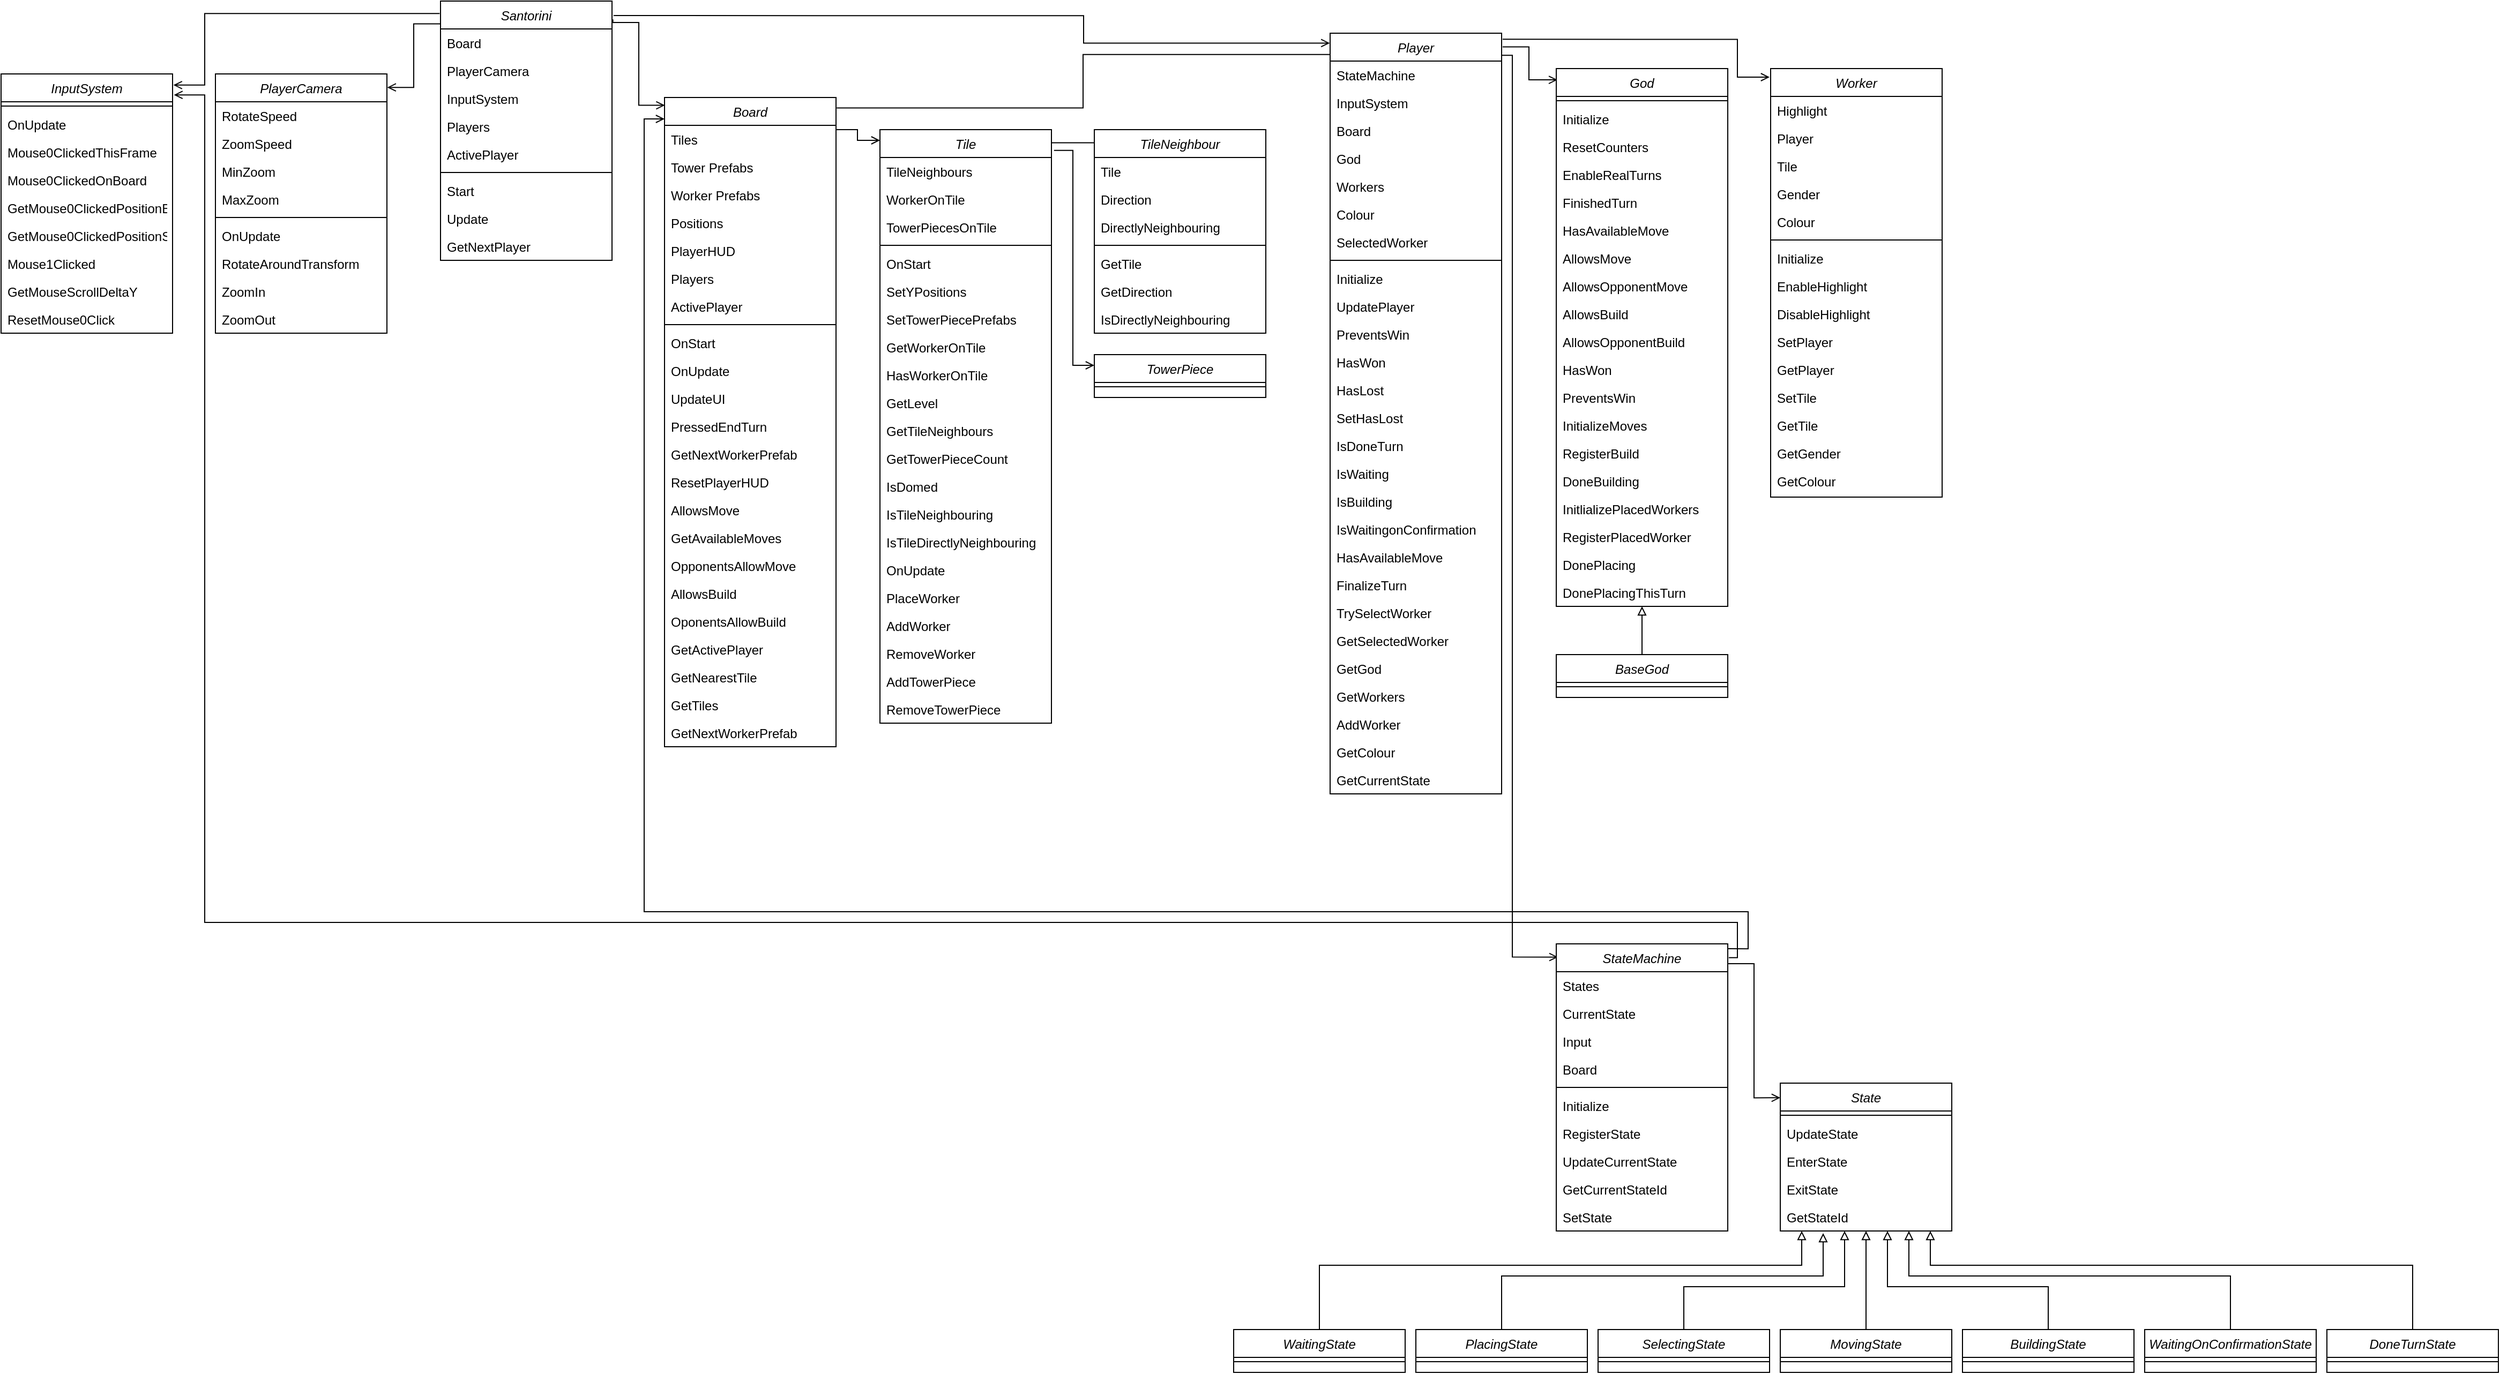 <mxfile version="20.3.0" type="device"><diagram id="C5RBs43oDa-KdzZeNtuy" name="Page-1"><mxGraphModel dx="2249" dy="2034" grid="1" gridSize="10" guides="1" tooltips="1" connect="1" arrows="1" fold="1" page="1" pageScale="1" pageWidth="827" pageHeight="1169" math="0" shadow="0"><root><mxCell id="WIyWlLk6GJQsqaUBKTNV-0"/><mxCell id="WIyWlLk6GJQsqaUBKTNV-1" parent="WIyWlLk6GJQsqaUBKTNV-0"/><mxCell id="qVz7OddxU4e40Q4cozje-152" style="edgeStyle=orthogonalEdgeStyle;rounded=0;orthogonalLoop=1;jettySize=auto;html=1;endArrow=open;endFill=0;exitX=1.005;exitY=0.071;exitDx=0;exitDy=0;exitPerimeter=0;entryX=0.002;entryY=0.012;entryDx=0;entryDy=0;entryPerimeter=0;" parent="WIyWlLk6GJQsqaUBKTNV-1" source="zkfFHV4jXpPFQw0GAbJ--0" target="zkfFHV4jXpPFQw0GAbJ--17" edge="1"><mxGeometry relative="1" as="geometry"><mxPoint x="200" y="240" as="targetPoint"/><Array as="points"><mxPoint x="171" y="-10"/><mxPoint x="195" y="-10"/><mxPoint x="195" y="67"/></Array></mxGeometry></mxCell><mxCell id="qVz7OddxU4e40Q4cozje-153" style="edgeStyle=orthogonalEdgeStyle;rounded=0;orthogonalLoop=1;jettySize=auto;html=1;endArrow=open;endFill=0;exitX=1.009;exitY=0.056;exitDx=0;exitDy=0;exitPerimeter=0;entryX=-0.002;entryY=0.013;entryDx=0;entryDy=0;entryPerimeter=0;" parent="WIyWlLk6GJQsqaUBKTNV-1" source="zkfFHV4jXpPFQw0GAbJ--0" target="zkfFHV4jXpPFQw0GAbJ--6" edge="1"><mxGeometry relative="1" as="geometry"><mxPoint x="420" y="60" as="targetPoint"/><Array as="points"><mxPoint x="610" y="-16"/><mxPoint x="610" y="9"/></Array></mxGeometry></mxCell><mxCell id="qVz7OddxU4e40Q4cozje-185" style="edgeStyle=orthogonalEdgeStyle;rounded=0;orthogonalLoop=1;jettySize=auto;html=1;endArrow=open;endFill=0;exitX=0.008;exitY=0.088;exitDx=0;exitDy=0;exitPerimeter=0;entryX=1.002;entryY=0.052;entryDx=0;entryDy=0;entryPerimeter=0;" parent="WIyWlLk6GJQsqaUBKTNV-1" source="zkfFHV4jXpPFQw0GAbJ--0" target="qVz7OddxU4e40Q4cozje-161" edge="1"><mxGeometry relative="1" as="geometry"/></mxCell><mxCell id="qVz7OddxU4e40Q4cozje-186" style="edgeStyle=orthogonalEdgeStyle;rounded=0;orthogonalLoop=1;jettySize=auto;html=1;endArrow=open;endFill=0;exitX=-0.005;exitY=0.048;exitDx=0;exitDy=0;exitPerimeter=0;entryX=1.005;entryY=0.043;entryDx=0;entryDy=0;entryPerimeter=0;" parent="WIyWlLk6GJQsqaUBKTNV-1" source="zkfFHV4jXpPFQw0GAbJ--0" target="qVz7OddxU4e40Q4cozje-171" edge="1"><mxGeometry relative="1" as="geometry"><Array as="points"><mxPoint x="-210" y="-18"/><mxPoint x="-210" y="48"/></Array></mxGeometry></mxCell><mxCell id="zkfFHV4jXpPFQw0GAbJ--0" value="Santorini" style="swimlane;fontStyle=2;align=center;verticalAlign=top;childLayout=stackLayout;horizontal=1;startSize=26;horizontalStack=0;resizeParent=1;resizeLast=0;collapsible=1;marginBottom=0;rounded=0;shadow=0;strokeWidth=1;" parent="WIyWlLk6GJQsqaUBKTNV-1" vertex="1"><mxGeometry x="10" y="-30" width="160" height="242" as="geometry"><mxRectangle x="190" y="130" width="160" height="26" as="alternateBounds"/></mxGeometry></mxCell><mxCell id="zkfFHV4jXpPFQw0GAbJ--2" value="Board" style="text;align=left;verticalAlign=top;spacingLeft=4;spacingRight=4;overflow=hidden;rotatable=0;points=[[0,0.5],[1,0.5]];portConstraint=eastwest;rounded=0;shadow=0;html=0;" parent="zkfFHV4jXpPFQw0GAbJ--0" vertex="1"><mxGeometry y="26" width="160" height="26" as="geometry"/></mxCell><mxCell id="zkfFHV4jXpPFQw0GAbJ--3" value="PlayerCamera" style="text;align=left;verticalAlign=top;spacingLeft=4;spacingRight=4;overflow=hidden;rotatable=0;points=[[0,0.5],[1,0.5]];portConstraint=eastwest;rounded=0;shadow=0;html=0;" parent="zkfFHV4jXpPFQw0GAbJ--0" vertex="1"><mxGeometry y="52" width="160" height="26" as="geometry"/></mxCell><mxCell id="qVz7OddxU4e40Q4cozje-1" value="InputSystem" style="text;align=left;verticalAlign=top;spacingLeft=4;spacingRight=4;overflow=hidden;rotatable=0;points=[[0,0.5],[1,0.5]];portConstraint=eastwest;rounded=0;shadow=0;html=0;" parent="zkfFHV4jXpPFQw0GAbJ--0" vertex="1"><mxGeometry y="78" width="160" height="26" as="geometry"/></mxCell><mxCell id="qVz7OddxU4e40Q4cozje-2" value="Players" style="text;align=left;verticalAlign=top;spacingLeft=4;spacingRight=4;overflow=hidden;rotatable=0;points=[[0,0.5],[1,0.5]];portConstraint=eastwest;rounded=0;shadow=0;html=0;" parent="zkfFHV4jXpPFQw0GAbJ--0" vertex="1"><mxGeometry y="104" width="160" height="26" as="geometry"/></mxCell><mxCell id="qVz7OddxU4e40Q4cozje-3" value="ActivePlayer" style="text;align=left;verticalAlign=top;spacingLeft=4;spacingRight=4;overflow=hidden;rotatable=0;points=[[0,0.5],[1,0.5]];portConstraint=eastwest;rounded=0;shadow=0;html=0;" parent="zkfFHV4jXpPFQw0GAbJ--0" vertex="1"><mxGeometry y="130" width="160" height="26" as="geometry"/></mxCell><mxCell id="zkfFHV4jXpPFQw0GAbJ--4" value="" style="line;html=1;strokeWidth=1;align=left;verticalAlign=middle;spacingTop=-1;spacingLeft=3;spacingRight=3;rotatable=0;labelPosition=right;points=[];portConstraint=eastwest;" parent="zkfFHV4jXpPFQw0GAbJ--0" vertex="1"><mxGeometry y="156" width="160" height="8" as="geometry"/></mxCell><mxCell id="zkfFHV4jXpPFQw0GAbJ--5" value="Start" style="text;align=left;verticalAlign=top;spacingLeft=4;spacingRight=4;overflow=hidden;rotatable=0;points=[[0,0.5],[1,0.5]];portConstraint=eastwest;" parent="zkfFHV4jXpPFQw0GAbJ--0" vertex="1"><mxGeometry y="164" width="160" height="26" as="geometry"/></mxCell><mxCell id="qVz7OddxU4e40Q4cozje-4" value="Update" style="text;align=left;verticalAlign=top;spacingLeft=4;spacingRight=4;overflow=hidden;rotatable=0;points=[[0,0.5],[1,0.5]];portConstraint=eastwest;" parent="zkfFHV4jXpPFQw0GAbJ--0" vertex="1"><mxGeometry y="190" width="160" height="26" as="geometry"/></mxCell><mxCell id="qVz7OddxU4e40Q4cozje-5" value="GetNextPlayer" style="text;align=left;verticalAlign=top;spacingLeft=4;spacingRight=4;overflow=hidden;rotatable=0;points=[[0,0.5],[1,0.5]];portConstraint=eastwest;" parent="zkfFHV4jXpPFQw0GAbJ--0" vertex="1"><mxGeometry y="216" width="160" height="26" as="geometry"/></mxCell><mxCell id="qVz7OddxU4e40Q4cozje-156" style="edgeStyle=orthogonalEdgeStyle;rounded=0;orthogonalLoop=1;jettySize=auto;html=1;endArrow=open;endFill=0;exitX=1.006;exitY=0.018;exitDx=0;exitDy=0;exitPerimeter=0;entryX=0.007;entryY=0.021;entryDx=0;entryDy=0;entryPerimeter=0;" parent="WIyWlLk6GJQsqaUBKTNV-1" source="zkfFHV4jXpPFQw0GAbJ--6" target="zkfFHV4jXpPFQw0GAbJ--13" edge="1"><mxGeometry relative="1" as="geometry"/></mxCell><mxCell id="qVz7OddxU4e40Q4cozje-157" style="edgeStyle=orthogonalEdgeStyle;rounded=0;orthogonalLoop=1;jettySize=auto;html=1;endArrow=open;endFill=0;exitX=1.006;exitY=0.008;exitDx=0;exitDy=0;entryX=-0.006;entryY=0.021;entryDx=0;entryDy=0;entryPerimeter=0;exitPerimeter=0;" parent="WIyWlLk6GJQsqaUBKTNV-1" source="zkfFHV4jXpPFQw0GAbJ--6" target="qVz7OddxU4e40Q4cozje-63" edge="1"><mxGeometry relative="1" as="geometry"><Array as="points"><mxPoint x="1220" y="6"/><mxPoint x="1220" y="41"/><mxPoint x="1250" y="41"/></Array></mxGeometry></mxCell><mxCell id="qVz7OddxU4e40Q4cozje-203" style="edgeStyle=orthogonalEdgeStyle;rounded=0;orthogonalLoop=1;jettySize=auto;html=1;endArrow=open;endFill=0;exitX=1.002;exitY=0.029;exitDx=0;exitDy=0;exitPerimeter=0;entryX=0.01;entryY=0.046;entryDx=0;entryDy=0;entryPerimeter=0;" parent="WIyWlLk6GJQsqaUBKTNV-1" source="zkfFHV4jXpPFQw0GAbJ--6" target="qVz7OddxU4e40Q4cozje-187" edge="1"><mxGeometry relative="1" as="geometry"><mxPoint x="1050" y="720" as="targetPoint"/><Array as="points"><mxPoint x="1010" y="21"/><mxPoint x="1010" y="862"/></Array></mxGeometry></mxCell><mxCell id="zkfFHV4jXpPFQw0GAbJ--6" value="Player" style="swimlane;fontStyle=2;align=center;verticalAlign=top;childLayout=stackLayout;horizontal=1;startSize=26;horizontalStack=0;resizeParent=1;resizeLast=0;collapsible=1;marginBottom=0;rounded=0;shadow=0;strokeWidth=1;" parent="WIyWlLk6GJQsqaUBKTNV-1" vertex="1"><mxGeometry x="840" width="160" height="710" as="geometry"><mxRectangle x="130" y="380" width="160" height="26" as="alternateBounds"/></mxGeometry></mxCell><mxCell id="zkfFHV4jXpPFQw0GAbJ--7" value="StateMachine" style="text;align=left;verticalAlign=top;spacingLeft=4;spacingRight=4;overflow=hidden;rotatable=0;points=[[0,0.5],[1,0.5]];portConstraint=eastwest;" parent="zkfFHV4jXpPFQw0GAbJ--6" vertex="1"><mxGeometry y="26" width="160" height="26" as="geometry"/></mxCell><mxCell id="zkfFHV4jXpPFQw0GAbJ--8" value="InputSystem" style="text;align=left;verticalAlign=top;spacingLeft=4;spacingRight=4;overflow=hidden;rotatable=0;points=[[0,0.5],[1,0.5]];portConstraint=eastwest;rounded=0;shadow=0;html=0;" parent="zkfFHV4jXpPFQw0GAbJ--6" vertex="1"><mxGeometry y="52" width="160" height="26" as="geometry"/></mxCell><mxCell id="qVz7OddxU4e40Q4cozje-23" value="Board" style="text;align=left;verticalAlign=top;spacingLeft=4;spacingRight=4;overflow=hidden;rotatable=0;points=[[0,0.5],[1,0.5]];portConstraint=eastwest;rounded=0;shadow=0;html=0;" parent="zkfFHV4jXpPFQw0GAbJ--6" vertex="1"><mxGeometry y="78" width="160" height="26" as="geometry"/></mxCell><mxCell id="qVz7OddxU4e40Q4cozje-22" value="God" style="text;align=left;verticalAlign=top;spacingLeft=4;spacingRight=4;overflow=hidden;rotatable=0;points=[[0,0.5],[1,0.5]];portConstraint=eastwest;rounded=0;shadow=0;html=0;" parent="zkfFHV4jXpPFQw0GAbJ--6" vertex="1"><mxGeometry y="104" width="160" height="26" as="geometry"/></mxCell><mxCell id="qVz7OddxU4e40Q4cozje-21" value="Workers" style="text;align=left;verticalAlign=top;spacingLeft=4;spacingRight=4;overflow=hidden;rotatable=0;points=[[0,0.5],[1,0.5]];portConstraint=eastwest;rounded=0;shadow=0;html=0;" parent="zkfFHV4jXpPFQw0GAbJ--6" vertex="1"><mxGeometry y="130" width="160" height="26" as="geometry"/></mxCell><mxCell id="qVz7OddxU4e40Q4cozje-25" value="Colour" style="text;align=left;verticalAlign=top;spacingLeft=4;spacingRight=4;overflow=hidden;rotatable=0;points=[[0,0.5],[1,0.5]];portConstraint=eastwest;rounded=0;shadow=0;html=0;" parent="zkfFHV4jXpPFQw0GAbJ--6" vertex="1"><mxGeometry y="156" width="160" height="26" as="geometry"/></mxCell><mxCell id="qVz7OddxU4e40Q4cozje-24" value="SelectedWorker" style="text;align=left;verticalAlign=top;spacingLeft=4;spacingRight=4;overflow=hidden;rotatable=0;points=[[0,0.5],[1,0.5]];portConstraint=eastwest;rounded=0;shadow=0;html=0;" parent="zkfFHV4jXpPFQw0GAbJ--6" vertex="1"><mxGeometry y="182" width="160" height="26" as="geometry"/></mxCell><mxCell id="zkfFHV4jXpPFQw0GAbJ--9" value="" style="line;html=1;strokeWidth=1;align=left;verticalAlign=middle;spacingTop=-1;spacingLeft=3;spacingRight=3;rotatable=0;labelPosition=right;points=[];portConstraint=eastwest;" parent="zkfFHV4jXpPFQw0GAbJ--6" vertex="1"><mxGeometry y="208" width="160" height="8" as="geometry"/></mxCell><mxCell id="zkfFHV4jXpPFQw0GAbJ--11" value="Initialize" style="text;align=left;verticalAlign=top;spacingLeft=4;spacingRight=4;overflow=hidden;rotatable=0;points=[[0,0.5],[1,0.5]];portConstraint=eastwest;" parent="zkfFHV4jXpPFQw0GAbJ--6" vertex="1"><mxGeometry y="216" width="160" height="26" as="geometry"/></mxCell><mxCell id="qVz7OddxU4e40Q4cozje-26" value="UpdatePlayer" style="text;align=left;verticalAlign=top;spacingLeft=4;spacingRight=4;overflow=hidden;rotatable=0;points=[[0,0.5],[1,0.5]];portConstraint=eastwest;" parent="zkfFHV4jXpPFQw0GAbJ--6" vertex="1"><mxGeometry y="242" width="160" height="26" as="geometry"/></mxCell><mxCell id="qVz7OddxU4e40Q4cozje-29" value="PreventsWin" style="text;align=left;verticalAlign=top;spacingLeft=4;spacingRight=4;overflow=hidden;rotatable=0;points=[[0,0.5],[1,0.5]];portConstraint=eastwest;" parent="zkfFHV4jXpPFQw0GAbJ--6" vertex="1"><mxGeometry y="268" width="160" height="26" as="geometry"/></mxCell><mxCell id="qVz7OddxU4e40Q4cozje-32" value="HasWon" style="text;align=left;verticalAlign=top;spacingLeft=4;spacingRight=4;overflow=hidden;rotatable=0;points=[[0,0.5],[1,0.5]];portConstraint=eastwest;" parent="zkfFHV4jXpPFQw0GAbJ--6" vertex="1"><mxGeometry y="294" width="160" height="26" as="geometry"/></mxCell><mxCell id="qVz7OddxU4e40Q4cozje-31" value="HasLost" style="text;align=left;verticalAlign=top;spacingLeft=4;spacingRight=4;overflow=hidden;rotatable=0;points=[[0,0.5],[1,0.5]];portConstraint=eastwest;" parent="zkfFHV4jXpPFQw0GAbJ--6" vertex="1"><mxGeometry y="320" width="160" height="26" as="geometry"/></mxCell><mxCell id="qVz7OddxU4e40Q4cozje-30" value="SetHasLost" style="text;align=left;verticalAlign=top;spacingLeft=4;spacingRight=4;overflow=hidden;rotatable=0;points=[[0,0.5],[1,0.5]];portConstraint=eastwest;" parent="zkfFHV4jXpPFQw0GAbJ--6" vertex="1"><mxGeometry y="346" width="160" height="26" as="geometry"/></mxCell><mxCell id="qVz7OddxU4e40Q4cozje-28" value="IsDoneTurn" style="text;align=left;verticalAlign=top;spacingLeft=4;spacingRight=4;overflow=hidden;rotatable=0;points=[[0,0.5],[1,0.5]];portConstraint=eastwest;" parent="zkfFHV4jXpPFQw0GAbJ--6" vertex="1"><mxGeometry y="372" width="160" height="26" as="geometry"/></mxCell><mxCell id="qVz7OddxU4e40Q4cozje-27" value="IsWaiting" style="text;align=left;verticalAlign=top;spacingLeft=4;spacingRight=4;overflow=hidden;rotatable=0;points=[[0,0.5],[1,0.5]];portConstraint=eastwest;" parent="zkfFHV4jXpPFQw0GAbJ--6" vertex="1"><mxGeometry y="398" width="160" height="26" as="geometry"/></mxCell><mxCell id="qVz7OddxU4e40Q4cozje-33" value="IsBuilding" style="text;align=left;verticalAlign=top;spacingLeft=4;spacingRight=4;overflow=hidden;rotatable=0;points=[[0,0.5],[1,0.5]];portConstraint=eastwest;" parent="zkfFHV4jXpPFQw0GAbJ--6" vertex="1"><mxGeometry y="424" width="160" height="26" as="geometry"/></mxCell><mxCell id="qVz7OddxU4e40Q4cozje-35" value="IsWaitingonConfirmation" style="text;align=left;verticalAlign=top;spacingLeft=4;spacingRight=4;overflow=hidden;rotatable=0;points=[[0,0.5],[1,0.5]];portConstraint=eastwest;" parent="zkfFHV4jXpPFQw0GAbJ--6" vertex="1"><mxGeometry y="450" width="160" height="26" as="geometry"/></mxCell><mxCell id="qVz7OddxU4e40Q4cozje-36" value="HasAvailableMove" style="text;align=left;verticalAlign=top;spacingLeft=4;spacingRight=4;overflow=hidden;rotatable=0;points=[[0,0.5],[1,0.5]];portConstraint=eastwest;" parent="zkfFHV4jXpPFQw0GAbJ--6" vertex="1"><mxGeometry y="476" width="160" height="26" as="geometry"/></mxCell><mxCell id="qVz7OddxU4e40Q4cozje-37" value="FinalizeTurn" style="text;align=left;verticalAlign=top;spacingLeft=4;spacingRight=4;overflow=hidden;rotatable=0;points=[[0,0.5],[1,0.5]];portConstraint=eastwest;" parent="zkfFHV4jXpPFQw0GAbJ--6" vertex="1"><mxGeometry y="502" width="160" height="26" as="geometry"/></mxCell><mxCell id="qVz7OddxU4e40Q4cozje-39" value="TrySelectWorker" style="text;align=left;verticalAlign=top;spacingLeft=4;spacingRight=4;overflow=hidden;rotatable=0;points=[[0,0.5],[1,0.5]];portConstraint=eastwest;" parent="zkfFHV4jXpPFQw0GAbJ--6" vertex="1"><mxGeometry y="528" width="160" height="26" as="geometry"/></mxCell><mxCell id="qVz7OddxU4e40Q4cozje-43" value="GetSelectedWorker" style="text;align=left;verticalAlign=top;spacingLeft=4;spacingRight=4;overflow=hidden;rotatable=0;points=[[0,0.5],[1,0.5]];portConstraint=eastwest;" parent="zkfFHV4jXpPFQw0GAbJ--6" vertex="1"><mxGeometry y="554" width="160" height="26" as="geometry"/></mxCell><mxCell id="qVz7OddxU4e40Q4cozje-42" value="GetGod" style="text;align=left;verticalAlign=top;spacingLeft=4;spacingRight=4;overflow=hidden;rotatable=0;points=[[0,0.5],[1,0.5]];portConstraint=eastwest;" parent="zkfFHV4jXpPFQw0GAbJ--6" vertex="1"><mxGeometry y="580" width="160" height="26" as="geometry"/></mxCell><mxCell id="qVz7OddxU4e40Q4cozje-41" value="GetWorkers" style="text;align=left;verticalAlign=top;spacingLeft=4;spacingRight=4;overflow=hidden;rotatable=0;points=[[0,0.5],[1,0.5]];portConstraint=eastwest;" parent="zkfFHV4jXpPFQw0GAbJ--6" vertex="1"><mxGeometry y="606" width="160" height="26" as="geometry"/></mxCell><mxCell id="qVz7OddxU4e40Q4cozje-40" value="AddWorker" style="text;align=left;verticalAlign=top;spacingLeft=4;spacingRight=4;overflow=hidden;rotatable=0;points=[[0,0.5],[1,0.5]];portConstraint=eastwest;" parent="zkfFHV4jXpPFQw0GAbJ--6" vertex="1"><mxGeometry y="632" width="160" height="26" as="geometry"/></mxCell><mxCell id="qVz7OddxU4e40Q4cozje-38" value="GetColour" style="text;align=left;verticalAlign=top;spacingLeft=4;spacingRight=4;overflow=hidden;rotatable=0;points=[[0,0.5],[1,0.5]];portConstraint=eastwest;" parent="zkfFHV4jXpPFQw0GAbJ--6" vertex="1"><mxGeometry y="658" width="160" height="26" as="geometry"/></mxCell><mxCell id="qVz7OddxU4e40Q4cozje-34" value="GetCurrentState" style="text;align=left;verticalAlign=top;spacingLeft=4;spacingRight=4;overflow=hidden;rotatable=0;points=[[0,0.5],[1,0.5]];portConstraint=eastwest;" parent="zkfFHV4jXpPFQw0GAbJ--6" vertex="1"><mxGeometry y="684" width="160" height="26" as="geometry"/></mxCell><mxCell id="zkfFHV4jXpPFQw0GAbJ--13" value="God" style="swimlane;fontStyle=2;align=center;verticalAlign=top;childLayout=stackLayout;horizontal=1;startSize=26;horizontalStack=0;resizeParent=1;resizeLast=0;collapsible=1;marginBottom=0;rounded=0;shadow=0;strokeWidth=1;" parent="WIyWlLk6GJQsqaUBKTNV-1" vertex="1"><mxGeometry x="1051" y="33" width="160" height="502" as="geometry"><mxRectangle x="340" y="380" width="170" height="26" as="alternateBounds"/></mxGeometry></mxCell><mxCell id="zkfFHV4jXpPFQw0GAbJ--15" value="" style="line;html=1;strokeWidth=1;align=left;verticalAlign=middle;spacingTop=-1;spacingLeft=3;spacingRight=3;rotatable=0;labelPosition=right;points=[];portConstraint=eastwest;" parent="zkfFHV4jXpPFQw0GAbJ--13" vertex="1"><mxGeometry y="26" width="160" height="8" as="geometry"/></mxCell><mxCell id="qVz7OddxU4e40Q4cozje-44" value="Initialize" style="text;align=left;verticalAlign=top;spacingLeft=4;spacingRight=4;overflow=hidden;rotatable=0;points=[[0,0.5],[1,0.5]];portConstraint=eastwest;" parent="zkfFHV4jXpPFQw0GAbJ--13" vertex="1"><mxGeometry y="34" width="160" height="26" as="geometry"/></mxCell><mxCell id="qVz7OddxU4e40Q4cozje-47" value="ResetCounters" style="text;align=left;verticalAlign=top;spacingLeft=4;spacingRight=4;overflow=hidden;rotatable=0;points=[[0,0.5],[1,0.5]];portConstraint=eastwest;" parent="zkfFHV4jXpPFQw0GAbJ--13" vertex="1"><mxGeometry y="60" width="160" height="26" as="geometry"/></mxCell><mxCell id="qVz7OddxU4e40Q4cozje-49" value="EnableRealTurns" style="text;align=left;verticalAlign=top;spacingLeft=4;spacingRight=4;overflow=hidden;rotatable=0;points=[[0,0.5],[1,0.5]];portConstraint=eastwest;" parent="zkfFHV4jXpPFQw0GAbJ--13" vertex="1"><mxGeometry y="86" width="160" height="26" as="geometry"/></mxCell><mxCell id="qVz7OddxU4e40Q4cozje-48" value="FinishedTurn" style="text;align=left;verticalAlign=top;spacingLeft=4;spacingRight=4;overflow=hidden;rotatable=0;points=[[0,0.5],[1,0.5]];portConstraint=eastwest;" parent="zkfFHV4jXpPFQw0GAbJ--13" vertex="1"><mxGeometry y="112" width="160" height="26" as="geometry"/></mxCell><mxCell id="qVz7OddxU4e40Q4cozje-46" value="HasAvailableMove" style="text;align=left;verticalAlign=top;spacingLeft=4;spacingRight=4;overflow=hidden;rotatable=0;points=[[0,0.5],[1,0.5]];portConstraint=eastwest;" parent="zkfFHV4jXpPFQw0GAbJ--13" vertex="1"><mxGeometry y="138" width="160" height="26" as="geometry"/></mxCell><mxCell id="qVz7OddxU4e40Q4cozje-45" value="AllowsMove" style="text;align=left;verticalAlign=top;spacingLeft=4;spacingRight=4;overflow=hidden;rotatable=0;points=[[0,0.5],[1,0.5]];portConstraint=eastwest;" parent="zkfFHV4jXpPFQw0GAbJ--13" vertex="1"><mxGeometry y="164" width="160" height="26" as="geometry"/></mxCell><mxCell id="qVz7OddxU4e40Q4cozje-53" value="AllowsOpponentMove" style="text;align=left;verticalAlign=top;spacingLeft=4;spacingRight=4;overflow=hidden;rotatable=0;points=[[0,0.5],[1,0.5]];portConstraint=eastwest;" parent="zkfFHV4jXpPFQw0GAbJ--13" vertex="1"><mxGeometry y="190" width="160" height="26" as="geometry"/></mxCell><mxCell id="qVz7OddxU4e40Q4cozje-55" value="AllowsBuild" style="text;align=left;verticalAlign=top;spacingLeft=4;spacingRight=4;overflow=hidden;rotatable=0;points=[[0,0.5],[1,0.5]];portConstraint=eastwest;" parent="zkfFHV4jXpPFQw0GAbJ--13" vertex="1"><mxGeometry y="216" width="160" height="26" as="geometry"/></mxCell><mxCell id="qVz7OddxU4e40Q4cozje-54" value="AllowsOpponentBuild" style="text;align=left;verticalAlign=top;spacingLeft=4;spacingRight=4;overflow=hidden;rotatable=0;points=[[0,0.5],[1,0.5]];portConstraint=eastwest;" parent="zkfFHV4jXpPFQw0GAbJ--13" vertex="1"><mxGeometry y="242" width="160" height="26" as="geometry"/></mxCell><mxCell id="qVz7OddxU4e40Q4cozje-52" value="HasWon" style="text;align=left;verticalAlign=top;spacingLeft=4;spacingRight=4;overflow=hidden;rotatable=0;points=[[0,0.5],[1,0.5]];portConstraint=eastwest;" parent="zkfFHV4jXpPFQw0GAbJ--13" vertex="1"><mxGeometry y="268" width="160" height="26" as="geometry"/></mxCell><mxCell id="qVz7OddxU4e40Q4cozje-51" value="PreventsWin" style="text;align=left;verticalAlign=top;spacingLeft=4;spacingRight=4;overflow=hidden;rotatable=0;points=[[0,0.5],[1,0.5]];portConstraint=eastwest;" parent="zkfFHV4jXpPFQw0GAbJ--13" vertex="1"><mxGeometry y="294" width="160" height="26" as="geometry"/></mxCell><mxCell id="qVz7OddxU4e40Q4cozje-56" value="InitializeMoves" style="text;align=left;verticalAlign=top;spacingLeft=4;spacingRight=4;overflow=hidden;rotatable=0;points=[[0,0.5],[1,0.5]];portConstraint=eastwest;" parent="zkfFHV4jXpPFQw0GAbJ--13" vertex="1"><mxGeometry y="320" width="160" height="26" as="geometry"/></mxCell><mxCell id="qVz7OddxU4e40Q4cozje-59" value="RegisterBuild" style="text;align=left;verticalAlign=top;spacingLeft=4;spacingRight=4;overflow=hidden;rotatable=0;points=[[0,0.5],[1,0.5]];portConstraint=eastwest;" parent="zkfFHV4jXpPFQw0GAbJ--13" vertex="1"><mxGeometry y="346" width="160" height="26" as="geometry"/></mxCell><mxCell id="qVz7OddxU4e40Q4cozje-62" value="DoneBuilding" style="text;align=left;verticalAlign=top;spacingLeft=4;spacingRight=4;overflow=hidden;rotatable=0;points=[[0,0.5],[1,0.5]];portConstraint=eastwest;" parent="zkfFHV4jXpPFQw0GAbJ--13" vertex="1"><mxGeometry y="372" width="160" height="26" as="geometry"/></mxCell><mxCell id="qVz7OddxU4e40Q4cozje-61" value="InitlializePlacedWorkers" style="text;align=left;verticalAlign=top;spacingLeft=4;spacingRight=4;overflow=hidden;rotatable=0;points=[[0,0.5],[1,0.5]];portConstraint=eastwest;" parent="zkfFHV4jXpPFQw0GAbJ--13" vertex="1"><mxGeometry y="398" width="160" height="26" as="geometry"/></mxCell><mxCell id="qVz7OddxU4e40Q4cozje-60" value="RegisterPlacedWorker" style="text;align=left;verticalAlign=top;spacingLeft=4;spacingRight=4;overflow=hidden;rotatable=0;points=[[0,0.5],[1,0.5]];portConstraint=eastwest;" parent="zkfFHV4jXpPFQw0GAbJ--13" vertex="1"><mxGeometry y="424" width="160" height="26" as="geometry"/></mxCell><mxCell id="qVz7OddxU4e40Q4cozje-58" value="DonePlacing" style="text;align=left;verticalAlign=top;spacingLeft=4;spacingRight=4;overflow=hidden;rotatable=0;points=[[0,0.5],[1,0.5]];portConstraint=eastwest;" parent="zkfFHV4jXpPFQw0GAbJ--13" vertex="1"><mxGeometry y="450" width="160" height="26" as="geometry"/></mxCell><mxCell id="qVz7OddxU4e40Q4cozje-57" value="DonePlacingThisTurn" style="text;align=left;verticalAlign=top;spacingLeft=4;spacingRight=4;overflow=hidden;rotatable=0;points=[[0,0.5],[1,0.5]];portConstraint=eastwest;" parent="zkfFHV4jXpPFQw0GAbJ--13" vertex="1"><mxGeometry y="476" width="160" height="26" as="geometry"/></mxCell><mxCell id="qVz7OddxU4e40Q4cozje-155" style="edgeStyle=orthogonalEdgeStyle;rounded=0;orthogonalLoop=1;jettySize=auto;html=1;endArrow=none;endFill=0;entryX=0;entryY=0.028;entryDx=0;entryDy=0;entryPerimeter=0;exitX=1.004;exitY=0.016;exitDx=0;exitDy=0;exitPerimeter=0;" parent="WIyWlLk6GJQsqaUBKTNV-1" source="zkfFHV4jXpPFQw0GAbJ--17" target="zkfFHV4jXpPFQw0GAbJ--6" edge="1"><mxGeometry relative="1" as="geometry"/></mxCell><mxCell id="qVz7OddxU4e40Q4cozje-158" style="edgeStyle=orthogonalEdgeStyle;rounded=0;orthogonalLoop=1;jettySize=auto;html=1;endArrow=open;endFill=0;exitX=1;exitY=0.028;exitDx=0;exitDy=0;exitPerimeter=0;" parent="WIyWlLk6GJQsqaUBKTNV-1" source="zkfFHV4jXpPFQw0GAbJ--17" target="qVz7OddxU4e40Q4cozje-107" edge="1"><mxGeometry relative="1" as="geometry"><Array as="points"><mxPoint x="379" y="90"/><mxPoint x="399" y="90"/><mxPoint x="399" y="100"/></Array></mxGeometry></mxCell><mxCell id="zkfFHV4jXpPFQw0GAbJ--17" value="Board" style="swimlane;fontStyle=2;align=center;verticalAlign=top;childLayout=stackLayout;horizontal=1;startSize=26;horizontalStack=0;resizeParent=1;resizeLast=0;collapsible=1;marginBottom=0;rounded=0;shadow=0;strokeWidth=1;" parent="WIyWlLk6GJQsqaUBKTNV-1" vertex="1"><mxGeometry x="219" y="60" width="160" height="606" as="geometry"><mxRectangle x="550" y="140" width="160" height="26" as="alternateBounds"/></mxGeometry></mxCell><mxCell id="zkfFHV4jXpPFQw0GAbJ--18" value="Tiles" style="text;align=left;verticalAlign=top;spacingLeft=4;spacingRight=4;overflow=hidden;rotatable=0;points=[[0,0.5],[1,0.5]];portConstraint=eastwest;" parent="zkfFHV4jXpPFQw0GAbJ--17" vertex="1"><mxGeometry y="26" width="160" height="26" as="geometry"/></mxCell><mxCell id="zkfFHV4jXpPFQw0GAbJ--19" value="Tower Prefabs" style="text;align=left;verticalAlign=top;spacingLeft=4;spacingRight=4;overflow=hidden;rotatable=0;points=[[0,0.5],[1,0.5]];portConstraint=eastwest;rounded=0;shadow=0;html=0;" parent="zkfFHV4jXpPFQw0GAbJ--17" vertex="1"><mxGeometry y="52" width="160" height="26" as="geometry"/></mxCell><mxCell id="zkfFHV4jXpPFQw0GAbJ--20" value="Worker Prefabs" style="text;align=left;verticalAlign=top;spacingLeft=4;spacingRight=4;overflow=hidden;rotatable=0;points=[[0,0.5],[1,0.5]];portConstraint=eastwest;rounded=0;shadow=0;html=0;" parent="zkfFHV4jXpPFQw0GAbJ--17" vertex="1"><mxGeometry y="78" width="160" height="26" as="geometry"/></mxCell><mxCell id="zkfFHV4jXpPFQw0GAbJ--21" value="Positions" style="text;align=left;verticalAlign=top;spacingLeft=4;spacingRight=4;overflow=hidden;rotatable=0;points=[[0,0.5],[1,0.5]];portConstraint=eastwest;rounded=0;shadow=0;html=0;" parent="zkfFHV4jXpPFQw0GAbJ--17" vertex="1"><mxGeometry y="104" width="160" height="26" as="geometry"/></mxCell><mxCell id="zkfFHV4jXpPFQw0GAbJ--22" value="PlayerHUD" style="text;align=left;verticalAlign=top;spacingLeft=4;spacingRight=4;overflow=hidden;rotatable=0;points=[[0,0.5],[1,0.5]];portConstraint=eastwest;rounded=0;shadow=0;html=0;" parent="zkfFHV4jXpPFQw0GAbJ--17" vertex="1"><mxGeometry y="130" width="160" height="26" as="geometry"/></mxCell><mxCell id="qVz7OddxU4e40Q4cozje-6" value="Players" style="text;align=left;verticalAlign=top;spacingLeft=4;spacingRight=4;overflow=hidden;rotatable=0;points=[[0,0.5],[1,0.5]];portConstraint=eastwest;rounded=0;shadow=0;html=0;" parent="zkfFHV4jXpPFQw0GAbJ--17" vertex="1"><mxGeometry y="156" width="160" height="26" as="geometry"/></mxCell><mxCell id="qVz7OddxU4e40Q4cozje-7" value="ActivePlayer" style="text;align=left;verticalAlign=top;spacingLeft=4;spacingRight=4;overflow=hidden;rotatable=0;points=[[0,0.5],[1,0.5]];portConstraint=eastwest;rounded=0;shadow=0;html=0;" parent="zkfFHV4jXpPFQw0GAbJ--17" vertex="1"><mxGeometry y="182" width="160" height="26" as="geometry"/></mxCell><mxCell id="zkfFHV4jXpPFQw0GAbJ--23" value="" style="line;html=1;strokeWidth=1;align=left;verticalAlign=middle;spacingTop=-1;spacingLeft=3;spacingRight=3;rotatable=0;labelPosition=right;points=[];portConstraint=eastwest;" parent="zkfFHV4jXpPFQw0GAbJ--17" vertex="1"><mxGeometry y="208" width="160" height="8" as="geometry"/></mxCell><mxCell id="zkfFHV4jXpPFQw0GAbJ--24" value="OnStart" style="text;align=left;verticalAlign=top;spacingLeft=4;spacingRight=4;overflow=hidden;rotatable=0;points=[[0,0.5],[1,0.5]];portConstraint=eastwest;" parent="zkfFHV4jXpPFQw0GAbJ--17" vertex="1"><mxGeometry y="216" width="160" height="26" as="geometry"/></mxCell><mxCell id="qVz7OddxU4e40Q4cozje-8" value="OnUpdate" style="text;align=left;verticalAlign=top;spacingLeft=4;spacingRight=4;overflow=hidden;rotatable=0;points=[[0,0.5],[1,0.5]];portConstraint=eastwest;" parent="zkfFHV4jXpPFQw0GAbJ--17" vertex="1"><mxGeometry y="242" width="160" height="26" as="geometry"/></mxCell><mxCell id="zkfFHV4jXpPFQw0GAbJ--25" value="UpdateUI" style="text;align=left;verticalAlign=top;spacingLeft=4;spacingRight=4;overflow=hidden;rotatable=0;points=[[0,0.5],[1,0.5]];portConstraint=eastwest;" parent="zkfFHV4jXpPFQw0GAbJ--17" vertex="1"><mxGeometry y="268" width="160" height="26" as="geometry"/></mxCell><mxCell id="qVz7OddxU4e40Q4cozje-10" value="PressedEndTurn" style="text;align=left;verticalAlign=top;spacingLeft=4;spacingRight=4;overflow=hidden;rotatable=0;points=[[0,0.5],[1,0.5]];portConstraint=eastwest;" parent="zkfFHV4jXpPFQw0GAbJ--17" vertex="1"><mxGeometry y="294" width="160" height="26" as="geometry"/></mxCell><mxCell id="seAQVIKQkGgAwokWX8rC-0" value="GetNextWorkerPrefab" style="text;align=left;verticalAlign=top;spacingLeft=4;spacingRight=4;overflow=hidden;rotatable=0;points=[[0,0.5],[1,0.5]];portConstraint=eastwest;" vertex="1" parent="zkfFHV4jXpPFQw0GAbJ--17"><mxGeometry y="320" width="160" height="26" as="geometry"/></mxCell><mxCell id="qVz7OddxU4e40Q4cozje-12" value="ResetPlayerHUD" style="text;align=left;verticalAlign=top;spacingLeft=4;spacingRight=4;overflow=hidden;rotatable=0;points=[[0,0.5],[1,0.5]];portConstraint=eastwest;" parent="zkfFHV4jXpPFQw0GAbJ--17" vertex="1"><mxGeometry y="346" width="160" height="26" as="geometry"/></mxCell><mxCell id="qVz7OddxU4e40Q4cozje-11" value="AllowsMove" style="text;align=left;verticalAlign=top;spacingLeft=4;spacingRight=4;overflow=hidden;rotatable=0;points=[[0,0.5],[1,0.5]];portConstraint=eastwest;" parent="zkfFHV4jXpPFQw0GAbJ--17" vertex="1"><mxGeometry y="372" width="160" height="26" as="geometry"/></mxCell><mxCell id="qVz7OddxU4e40Q4cozje-9" value="GetAvailableMoves" style="text;align=left;verticalAlign=top;spacingLeft=4;spacingRight=4;overflow=hidden;rotatable=0;points=[[0,0.5],[1,0.5]];portConstraint=eastwest;" parent="zkfFHV4jXpPFQw0GAbJ--17" vertex="1"><mxGeometry y="398" width="160" height="26" as="geometry"/></mxCell><mxCell id="qVz7OddxU4e40Q4cozje-13" value="OpponentsAllowMove" style="text;align=left;verticalAlign=top;spacingLeft=4;spacingRight=4;overflow=hidden;rotatable=0;points=[[0,0.5],[1,0.5]];portConstraint=eastwest;" parent="zkfFHV4jXpPFQw0GAbJ--17" vertex="1"><mxGeometry y="424" width="160" height="26" as="geometry"/></mxCell><mxCell id="qVz7OddxU4e40Q4cozje-15" value="AllowsBuild" style="text;align=left;verticalAlign=top;spacingLeft=4;spacingRight=4;overflow=hidden;rotatable=0;points=[[0,0.5],[1,0.5]];portConstraint=eastwest;" parent="zkfFHV4jXpPFQw0GAbJ--17" vertex="1"><mxGeometry y="450" width="160" height="26" as="geometry"/></mxCell><mxCell id="qVz7OddxU4e40Q4cozje-16" value="OponentsAllowBuild" style="text;align=left;verticalAlign=top;spacingLeft=4;spacingRight=4;overflow=hidden;rotatable=0;points=[[0,0.5],[1,0.5]];portConstraint=eastwest;" parent="zkfFHV4jXpPFQw0GAbJ--17" vertex="1"><mxGeometry y="476" width="160" height="26" as="geometry"/></mxCell><mxCell id="qVz7OddxU4e40Q4cozje-14" value="GetActivePlayer" style="text;align=left;verticalAlign=top;spacingLeft=4;spacingRight=4;overflow=hidden;rotatable=0;points=[[0,0.5],[1,0.5]];portConstraint=eastwest;" parent="zkfFHV4jXpPFQw0GAbJ--17" vertex="1"><mxGeometry y="502" width="160" height="26" as="geometry"/></mxCell><mxCell id="qVz7OddxU4e40Q4cozje-18" value="GetNearestTile" style="text;align=left;verticalAlign=top;spacingLeft=4;spacingRight=4;overflow=hidden;rotatable=0;points=[[0,0.5],[1,0.5]];portConstraint=eastwest;" parent="zkfFHV4jXpPFQw0GAbJ--17" vertex="1"><mxGeometry y="528" width="160" height="26" as="geometry"/></mxCell><mxCell id="qVz7OddxU4e40Q4cozje-20" value="GetTiles" style="text;align=left;verticalAlign=top;spacingLeft=4;spacingRight=4;overflow=hidden;rotatable=0;points=[[0,0.5],[1,0.5]];portConstraint=eastwest;" parent="zkfFHV4jXpPFQw0GAbJ--17" vertex="1"><mxGeometry y="554" width="160" height="26" as="geometry"/></mxCell><mxCell id="qVz7OddxU4e40Q4cozje-19" value="GetNextWorkerPrefab" style="text;align=left;verticalAlign=top;spacingLeft=4;spacingRight=4;overflow=hidden;rotatable=0;points=[[0,0.5],[1,0.5]];portConstraint=eastwest;" parent="zkfFHV4jXpPFQw0GAbJ--17" vertex="1"><mxGeometry y="580" width="160" height="26" as="geometry"/></mxCell><mxCell id="qVz7OddxU4e40Q4cozje-63" value="Worker" style="swimlane;fontStyle=2;align=center;verticalAlign=top;childLayout=stackLayout;horizontal=1;startSize=26;horizontalStack=0;resizeParent=1;resizeLast=0;collapsible=1;marginBottom=0;rounded=0;shadow=0;strokeWidth=1;" parent="WIyWlLk6GJQsqaUBKTNV-1" vertex="1"><mxGeometry x="1251" y="33" width="160" height="400" as="geometry"><mxRectangle x="130" y="380" width="160" height="26" as="alternateBounds"/></mxGeometry></mxCell><mxCell id="qVz7OddxU4e40Q4cozje-64" value="Highlight" style="text;align=left;verticalAlign=top;spacingLeft=4;spacingRight=4;overflow=hidden;rotatable=0;points=[[0,0.5],[1,0.5]];portConstraint=eastwest;" parent="qVz7OddxU4e40Q4cozje-63" vertex="1"><mxGeometry y="26" width="160" height="26" as="geometry"/></mxCell><mxCell id="qVz7OddxU4e40Q4cozje-65" value="Player" style="text;align=left;verticalAlign=top;spacingLeft=4;spacingRight=4;overflow=hidden;rotatable=0;points=[[0,0.5],[1,0.5]];portConstraint=eastwest;rounded=0;shadow=0;html=0;" parent="qVz7OddxU4e40Q4cozje-63" vertex="1"><mxGeometry y="52" width="160" height="26" as="geometry"/></mxCell><mxCell id="qVz7OddxU4e40Q4cozje-66" value="Tile" style="text;align=left;verticalAlign=top;spacingLeft=4;spacingRight=4;overflow=hidden;rotatable=0;points=[[0,0.5],[1,0.5]];portConstraint=eastwest;rounded=0;shadow=0;html=0;" parent="qVz7OddxU4e40Q4cozje-63" vertex="1"><mxGeometry y="78" width="160" height="26" as="geometry"/></mxCell><mxCell id="qVz7OddxU4e40Q4cozje-67" value="Gender" style="text;align=left;verticalAlign=top;spacingLeft=4;spacingRight=4;overflow=hidden;rotatable=0;points=[[0,0.5],[1,0.5]];portConstraint=eastwest;rounded=0;shadow=0;html=0;" parent="qVz7OddxU4e40Q4cozje-63" vertex="1"><mxGeometry y="104" width="160" height="26" as="geometry"/></mxCell><mxCell id="qVz7OddxU4e40Q4cozje-68" value="Colour" style="text;align=left;verticalAlign=top;spacingLeft=4;spacingRight=4;overflow=hidden;rotatable=0;points=[[0,0.5],[1,0.5]];portConstraint=eastwest;rounded=0;shadow=0;html=0;" parent="qVz7OddxU4e40Q4cozje-63" vertex="1"><mxGeometry y="130" width="160" height="26" as="geometry"/></mxCell><mxCell id="qVz7OddxU4e40Q4cozje-71" value="" style="line;html=1;strokeWidth=1;align=left;verticalAlign=middle;spacingTop=-1;spacingLeft=3;spacingRight=3;rotatable=0;labelPosition=right;points=[];portConstraint=eastwest;" parent="qVz7OddxU4e40Q4cozje-63" vertex="1"><mxGeometry y="156" width="160" height="8" as="geometry"/></mxCell><mxCell id="qVz7OddxU4e40Q4cozje-72" value="Initialize" style="text;align=left;verticalAlign=top;spacingLeft=4;spacingRight=4;overflow=hidden;rotatable=0;points=[[0,0.5],[1,0.5]];portConstraint=eastwest;" parent="qVz7OddxU4e40Q4cozje-63" vertex="1"><mxGeometry y="164" width="160" height="26" as="geometry"/></mxCell><mxCell id="qVz7OddxU4e40Q4cozje-73" value="EnableHighlight" style="text;align=left;verticalAlign=top;spacingLeft=4;spacingRight=4;overflow=hidden;rotatable=0;points=[[0,0.5],[1,0.5]];portConstraint=eastwest;" parent="qVz7OddxU4e40Q4cozje-63" vertex="1"><mxGeometry y="190" width="160" height="26" as="geometry"/></mxCell><mxCell id="qVz7OddxU4e40Q4cozje-74" value="DisableHighlight" style="text;align=left;verticalAlign=top;spacingLeft=4;spacingRight=4;overflow=hidden;rotatable=0;points=[[0,0.5],[1,0.5]];portConstraint=eastwest;" parent="qVz7OddxU4e40Q4cozje-63" vertex="1"><mxGeometry y="216" width="160" height="26" as="geometry"/></mxCell><mxCell id="qVz7OddxU4e40Q4cozje-75" value="SetPlayer" style="text;align=left;verticalAlign=top;spacingLeft=4;spacingRight=4;overflow=hidden;rotatable=0;points=[[0,0.5],[1,0.5]];portConstraint=eastwest;" parent="qVz7OddxU4e40Q4cozje-63" vertex="1"><mxGeometry y="242" width="160" height="26" as="geometry"/></mxCell><mxCell id="qVz7OddxU4e40Q4cozje-76" value="GetPlayer" style="text;align=left;verticalAlign=top;spacingLeft=4;spacingRight=4;overflow=hidden;rotatable=0;points=[[0,0.5],[1,0.5]];portConstraint=eastwest;" parent="qVz7OddxU4e40Q4cozje-63" vertex="1"><mxGeometry y="268" width="160" height="26" as="geometry"/></mxCell><mxCell id="qVz7OddxU4e40Q4cozje-77" value="SetTile" style="text;align=left;verticalAlign=top;spacingLeft=4;spacingRight=4;overflow=hidden;rotatable=0;points=[[0,0.5],[1,0.5]];portConstraint=eastwest;" parent="qVz7OddxU4e40Q4cozje-63" vertex="1"><mxGeometry y="294" width="160" height="26" as="geometry"/></mxCell><mxCell id="qVz7OddxU4e40Q4cozje-78" value="GetTile" style="text;align=left;verticalAlign=top;spacingLeft=4;spacingRight=4;overflow=hidden;rotatable=0;points=[[0,0.5],[1,0.5]];portConstraint=eastwest;" parent="qVz7OddxU4e40Q4cozje-63" vertex="1"><mxGeometry y="320" width="160" height="26" as="geometry"/></mxCell><mxCell id="qVz7OddxU4e40Q4cozje-79" value="GetGender" style="text;align=left;verticalAlign=top;spacingLeft=4;spacingRight=4;overflow=hidden;rotatable=0;points=[[0,0.5],[1,0.5]];portConstraint=eastwest;" parent="qVz7OddxU4e40Q4cozje-63" vertex="1"><mxGeometry y="346" width="160" height="26" as="geometry"/></mxCell><mxCell id="qVz7OddxU4e40Q4cozje-80" value="GetColour" style="text;align=left;verticalAlign=top;spacingLeft=4;spacingRight=4;overflow=hidden;rotatable=0;points=[[0,0.5],[1,0.5]];portConstraint=eastwest;" parent="qVz7OddxU4e40Q4cozje-63" vertex="1"><mxGeometry y="372" width="160" height="26" as="geometry"/></mxCell><mxCell id="qVz7OddxU4e40Q4cozje-91" value="TowerPiece" style="swimlane;fontStyle=2;align=center;verticalAlign=top;childLayout=stackLayout;horizontal=1;startSize=26;horizontalStack=0;resizeParent=1;resizeLast=0;collapsible=1;marginBottom=0;rounded=0;shadow=0;strokeWidth=1;" parent="WIyWlLk6GJQsqaUBKTNV-1" vertex="1"><mxGeometry x="620" y="300" width="160" height="40" as="geometry"><mxRectangle x="130" y="380" width="160" height="26" as="alternateBounds"/></mxGeometry></mxCell><mxCell id="qVz7OddxU4e40Q4cozje-97" value="" style="line;html=1;strokeWidth=1;align=left;verticalAlign=middle;spacingTop=-1;spacingLeft=3;spacingRight=3;rotatable=0;labelPosition=right;points=[];portConstraint=eastwest;" parent="qVz7OddxU4e40Q4cozje-91" vertex="1"><mxGeometry y="26" width="160" height="8" as="geometry"/></mxCell><mxCell id="qVz7OddxU4e40Q4cozje-159" style="edgeStyle=orthogonalEdgeStyle;rounded=0;orthogonalLoop=1;jettySize=auto;html=1;endArrow=none;endFill=0;exitX=1.002;exitY=0.022;exitDx=0;exitDy=0;exitPerimeter=0;entryX=-0.002;entryY=0.068;entryDx=0;entryDy=0;entryPerimeter=0;" parent="WIyWlLk6GJQsqaUBKTNV-1" source="qVz7OddxU4e40Q4cozje-107" target="qVz7OddxU4e40Q4cozje-123" edge="1"><mxGeometry relative="1" as="geometry"/></mxCell><mxCell id="qVz7OddxU4e40Q4cozje-160" style="edgeStyle=orthogonalEdgeStyle;rounded=0;orthogonalLoop=1;jettySize=auto;html=1;entryX=0;entryY=0.25;entryDx=0;entryDy=0;endArrow=open;endFill=0;exitX=1.015;exitY=0.035;exitDx=0;exitDy=0;exitPerimeter=0;" parent="WIyWlLk6GJQsqaUBKTNV-1" source="qVz7OddxU4e40Q4cozje-107" target="qVz7OddxU4e40Q4cozje-91" edge="1"><mxGeometry relative="1" as="geometry"/></mxCell><mxCell id="qVz7OddxU4e40Q4cozje-107" value="Tile" style="swimlane;fontStyle=2;align=center;verticalAlign=top;childLayout=stackLayout;horizontal=1;startSize=26;horizontalStack=0;resizeParent=1;resizeLast=0;collapsible=1;marginBottom=0;rounded=0;shadow=0;strokeWidth=1;" parent="WIyWlLk6GJQsqaUBKTNV-1" vertex="1"><mxGeometry x="420" y="90" width="160" height="554" as="geometry"><mxRectangle x="130" y="380" width="160" height="26" as="alternateBounds"/></mxGeometry></mxCell><mxCell id="qVz7OddxU4e40Q4cozje-108" value="TileNeighbours" style="text;align=left;verticalAlign=top;spacingLeft=4;spacingRight=4;overflow=hidden;rotatable=0;points=[[0,0.5],[1,0.5]];portConstraint=eastwest;" parent="qVz7OddxU4e40Q4cozje-107" vertex="1"><mxGeometry y="26" width="160" height="26" as="geometry"/></mxCell><mxCell id="qVz7OddxU4e40Q4cozje-109" value="WorkerOnTile" style="text;align=left;verticalAlign=top;spacingLeft=4;spacingRight=4;overflow=hidden;rotatable=0;points=[[0,0.5],[1,0.5]];portConstraint=eastwest;rounded=0;shadow=0;html=0;" parent="qVz7OddxU4e40Q4cozje-107" vertex="1"><mxGeometry y="52" width="160" height="26" as="geometry"/></mxCell><mxCell id="qVz7OddxU4e40Q4cozje-110" value="TowerPiecesOnTile" style="text;align=left;verticalAlign=top;spacingLeft=4;spacingRight=4;overflow=hidden;rotatable=0;points=[[0,0.5],[1,0.5]];portConstraint=eastwest;rounded=0;shadow=0;html=0;" parent="qVz7OddxU4e40Q4cozje-107" vertex="1"><mxGeometry y="78" width="160" height="26" as="geometry"/></mxCell><mxCell id="qVz7OddxU4e40Q4cozje-113" value="" style="line;html=1;strokeWidth=1;align=left;verticalAlign=middle;spacingTop=-1;spacingLeft=3;spacingRight=3;rotatable=0;labelPosition=right;points=[];portConstraint=eastwest;" parent="qVz7OddxU4e40Q4cozje-107" vertex="1"><mxGeometry y="104" width="160" height="8" as="geometry"/></mxCell><mxCell id="qVz7OddxU4e40Q4cozje-114" value="OnStart" style="text;align=left;verticalAlign=top;spacingLeft=4;spacingRight=4;overflow=hidden;rotatable=0;points=[[0,0.5],[1,0.5]];portConstraint=eastwest;" parent="qVz7OddxU4e40Q4cozje-107" vertex="1"><mxGeometry y="112" width="160" height="26" as="geometry"/></mxCell><mxCell id="qVz7OddxU4e40Q4cozje-115" value="SetYPositions" style="text;align=left;verticalAlign=top;spacingLeft=4;spacingRight=4;overflow=hidden;rotatable=0;points=[[0,0.5],[1,0.5]];portConstraint=eastwest;" parent="qVz7OddxU4e40Q4cozje-107" vertex="1"><mxGeometry y="138" width="160" height="26" as="geometry"/></mxCell><mxCell id="qVz7OddxU4e40Q4cozje-116" value="SetTowerPiecePrefabs" style="text;align=left;verticalAlign=top;spacingLeft=4;spacingRight=4;overflow=hidden;rotatable=0;points=[[0,0.5],[1,0.5]];portConstraint=eastwest;" parent="qVz7OddxU4e40Q4cozje-107" vertex="1"><mxGeometry y="164" width="160" height="26" as="geometry"/></mxCell><mxCell id="qVz7OddxU4e40Q4cozje-117" value="GetWorkerOnTile" style="text;align=left;verticalAlign=top;spacingLeft=4;spacingRight=4;overflow=hidden;rotatable=0;points=[[0,0.5],[1,0.5]];portConstraint=eastwest;" parent="qVz7OddxU4e40Q4cozje-107" vertex="1"><mxGeometry y="190" width="160" height="26" as="geometry"/></mxCell><mxCell id="qVz7OddxU4e40Q4cozje-118" value="HasWorkerOnTile" style="text;align=left;verticalAlign=top;spacingLeft=4;spacingRight=4;overflow=hidden;rotatable=0;points=[[0,0.5],[1,0.5]];portConstraint=eastwest;" parent="qVz7OddxU4e40Q4cozje-107" vertex="1"><mxGeometry y="216" width="160" height="26" as="geometry"/></mxCell><mxCell id="qVz7OddxU4e40Q4cozje-119" value="GetLevel" style="text;align=left;verticalAlign=top;spacingLeft=4;spacingRight=4;overflow=hidden;rotatable=0;points=[[0,0.5],[1,0.5]];portConstraint=eastwest;" parent="qVz7OddxU4e40Q4cozje-107" vertex="1"><mxGeometry y="242" width="160" height="26" as="geometry"/></mxCell><mxCell id="qVz7OddxU4e40Q4cozje-120" value="GetTileNeighbours" style="text;align=left;verticalAlign=top;spacingLeft=4;spacingRight=4;overflow=hidden;rotatable=0;points=[[0,0.5],[1,0.5]];portConstraint=eastwest;" parent="qVz7OddxU4e40Q4cozje-107" vertex="1"><mxGeometry y="268" width="160" height="26" as="geometry"/></mxCell><mxCell id="qVz7OddxU4e40Q4cozje-121" value="GetTowerPieceCount" style="text;align=left;verticalAlign=top;spacingLeft=4;spacingRight=4;overflow=hidden;rotatable=0;points=[[0,0.5],[1,0.5]];portConstraint=eastwest;" parent="qVz7OddxU4e40Q4cozje-107" vertex="1"><mxGeometry y="294" width="160" height="26" as="geometry"/></mxCell><mxCell id="qVz7OddxU4e40Q4cozje-122" value="IsDomed" style="text;align=left;verticalAlign=top;spacingLeft=4;spacingRight=4;overflow=hidden;rotatable=0;points=[[0,0.5],[1,0.5]];portConstraint=eastwest;" parent="qVz7OddxU4e40Q4cozje-107" vertex="1"><mxGeometry y="320" width="160" height="26" as="geometry"/></mxCell><mxCell id="qVz7OddxU4e40Q4cozje-139" value="IsTileNeighbouring" style="text;align=left;verticalAlign=top;spacingLeft=4;spacingRight=4;overflow=hidden;rotatable=0;points=[[0,0.5],[1,0.5]];portConstraint=eastwest;" parent="qVz7OddxU4e40Q4cozje-107" vertex="1"><mxGeometry y="346" width="160" height="26" as="geometry"/></mxCell><mxCell id="qVz7OddxU4e40Q4cozje-140" value="IsTileDirectlyNeighbouring" style="text;align=left;verticalAlign=top;spacingLeft=4;spacingRight=4;overflow=hidden;rotatable=0;points=[[0,0.5],[1,0.5]];portConstraint=eastwest;" parent="qVz7OddxU4e40Q4cozje-107" vertex="1"><mxGeometry y="372" width="160" height="26" as="geometry"/></mxCell><mxCell id="qVz7OddxU4e40Q4cozje-144" value="OnUpdate" style="text;align=left;verticalAlign=top;spacingLeft=4;spacingRight=4;overflow=hidden;rotatable=0;points=[[0,0.5],[1,0.5]];portConstraint=eastwest;" parent="qVz7OddxU4e40Q4cozje-107" vertex="1"><mxGeometry y="398" width="160" height="26" as="geometry"/></mxCell><mxCell id="qVz7OddxU4e40Q4cozje-145" value="PlaceWorker" style="text;align=left;verticalAlign=top;spacingLeft=4;spacingRight=4;overflow=hidden;rotatable=0;points=[[0,0.5],[1,0.5]];portConstraint=eastwest;" parent="qVz7OddxU4e40Q4cozje-107" vertex="1"><mxGeometry y="424" width="160" height="26" as="geometry"/></mxCell><mxCell id="qVz7OddxU4e40Q4cozje-143" value="AddWorker" style="text;align=left;verticalAlign=top;spacingLeft=4;spacingRight=4;overflow=hidden;rotatable=0;points=[[0,0.5],[1,0.5]];portConstraint=eastwest;" parent="qVz7OddxU4e40Q4cozje-107" vertex="1"><mxGeometry y="450" width="160" height="26" as="geometry"/></mxCell><mxCell id="qVz7OddxU4e40Q4cozje-142" value="RemoveWorker" style="text;align=left;verticalAlign=top;spacingLeft=4;spacingRight=4;overflow=hidden;rotatable=0;points=[[0,0.5],[1,0.5]];portConstraint=eastwest;" parent="qVz7OddxU4e40Q4cozje-107" vertex="1"><mxGeometry y="476" width="160" height="26" as="geometry"/></mxCell><mxCell id="qVz7OddxU4e40Q4cozje-141" value="AddTowerPiece" style="text;align=left;verticalAlign=top;spacingLeft=4;spacingRight=4;overflow=hidden;rotatable=0;points=[[0,0.5],[1,0.5]];portConstraint=eastwest;" parent="qVz7OddxU4e40Q4cozje-107" vertex="1"><mxGeometry y="502" width="160" height="26" as="geometry"/></mxCell><mxCell id="qVz7OddxU4e40Q4cozje-148" value="RemoveTowerPiece" style="text;align=left;verticalAlign=top;spacingLeft=4;spacingRight=4;overflow=hidden;rotatable=0;points=[[0,0.5],[1,0.5]];portConstraint=eastwest;" parent="qVz7OddxU4e40Q4cozje-107" vertex="1"><mxGeometry y="528" width="160" height="26" as="geometry"/></mxCell><mxCell id="qVz7OddxU4e40Q4cozje-123" value="TileNeighbour" style="swimlane;fontStyle=2;align=center;verticalAlign=top;childLayout=stackLayout;horizontal=1;startSize=26;horizontalStack=0;resizeParent=1;resizeLast=0;collapsible=1;marginBottom=0;rounded=0;shadow=0;strokeWidth=1;" parent="WIyWlLk6GJQsqaUBKTNV-1" vertex="1"><mxGeometry x="620" y="90" width="160" height="190" as="geometry"><mxRectangle x="130" y="380" width="160" height="26" as="alternateBounds"/></mxGeometry></mxCell><mxCell id="qVz7OddxU4e40Q4cozje-124" value="Tile" style="text;align=left;verticalAlign=top;spacingLeft=4;spacingRight=4;overflow=hidden;rotatable=0;points=[[0,0.5],[1,0.5]];portConstraint=eastwest;" parent="qVz7OddxU4e40Q4cozje-123" vertex="1"><mxGeometry y="26" width="160" height="26" as="geometry"/></mxCell><mxCell id="qVz7OddxU4e40Q4cozje-125" value="Direction" style="text;align=left;verticalAlign=top;spacingLeft=4;spacingRight=4;overflow=hidden;rotatable=0;points=[[0,0.5],[1,0.5]];portConstraint=eastwest;rounded=0;shadow=0;html=0;" parent="qVz7OddxU4e40Q4cozje-123" vertex="1"><mxGeometry y="52" width="160" height="26" as="geometry"/></mxCell><mxCell id="qVz7OddxU4e40Q4cozje-126" value="DirectlyNeighbouring" style="text;align=left;verticalAlign=top;spacingLeft=4;spacingRight=4;overflow=hidden;rotatable=0;points=[[0,0.5],[1,0.5]];portConstraint=eastwest;rounded=0;shadow=0;html=0;" parent="qVz7OddxU4e40Q4cozje-123" vertex="1"><mxGeometry y="78" width="160" height="26" as="geometry"/></mxCell><mxCell id="qVz7OddxU4e40Q4cozje-129" value="" style="line;html=1;strokeWidth=1;align=left;verticalAlign=middle;spacingTop=-1;spacingLeft=3;spacingRight=3;rotatable=0;labelPosition=right;points=[];portConstraint=eastwest;" parent="qVz7OddxU4e40Q4cozje-123" vertex="1"><mxGeometry y="104" width="160" height="8" as="geometry"/></mxCell><mxCell id="qVz7OddxU4e40Q4cozje-130" value="GetTile" style="text;align=left;verticalAlign=top;spacingLeft=4;spacingRight=4;overflow=hidden;rotatable=0;points=[[0,0.5],[1,0.5]];portConstraint=eastwest;" parent="qVz7OddxU4e40Q4cozje-123" vertex="1"><mxGeometry y="112" width="160" height="26" as="geometry"/></mxCell><mxCell id="qVz7OddxU4e40Q4cozje-131" value="GetDirection" style="text;align=left;verticalAlign=top;spacingLeft=4;spacingRight=4;overflow=hidden;rotatable=0;points=[[0,0.5],[1,0.5]];portConstraint=eastwest;" parent="qVz7OddxU4e40Q4cozje-123" vertex="1"><mxGeometry y="138" width="160" height="26" as="geometry"/></mxCell><mxCell id="qVz7OddxU4e40Q4cozje-132" value="IsDirectlyNeighbouring" style="text;align=left;verticalAlign=top;spacingLeft=4;spacingRight=4;overflow=hidden;rotatable=0;points=[[0,0.5],[1,0.5]];portConstraint=eastwest;" parent="qVz7OddxU4e40Q4cozje-123" vertex="1"><mxGeometry y="164" width="160" height="26" as="geometry"/></mxCell><mxCell id="qVz7OddxU4e40Q4cozje-151" style="edgeStyle=orthogonalEdgeStyle;rounded=0;orthogonalLoop=1;jettySize=auto;html=1;endArrow=block;endFill=0;" parent="WIyWlLk6GJQsqaUBKTNV-1" source="qVz7OddxU4e40Q4cozje-149" target="zkfFHV4jXpPFQw0GAbJ--13" edge="1"><mxGeometry relative="1" as="geometry"/></mxCell><mxCell id="qVz7OddxU4e40Q4cozje-149" value="BaseGod" style="swimlane;fontStyle=2;align=center;verticalAlign=top;childLayout=stackLayout;horizontal=1;startSize=26;horizontalStack=0;resizeParent=1;resizeLast=0;collapsible=1;marginBottom=0;rounded=0;shadow=0;strokeWidth=1;" parent="WIyWlLk6GJQsqaUBKTNV-1" vertex="1"><mxGeometry x="1051" y="580" width="160" height="40" as="geometry"><mxRectangle x="130" y="380" width="160" height="26" as="alternateBounds"/></mxGeometry></mxCell><mxCell id="qVz7OddxU4e40Q4cozje-150" value="" style="line;html=1;strokeWidth=1;align=left;verticalAlign=middle;spacingTop=-1;spacingLeft=3;spacingRight=3;rotatable=0;labelPosition=right;points=[];portConstraint=eastwest;" parent="qVz7OddxU4e40Q4cozje-149" vertex="1"><mxGeometry y="26" width="160" height="8" as="geometry"/></mxCell><mxCell id="qVz7OddxU4e40Q4cozje-161" value="PlayerCamera" style="swimlane;fontStyle=2;align=center;verticalAlign=top;childLayout=stackLayout;horizontal=1;startSize=26;horizontalStack=0;resizeParent=1;resizeLast=0;collapsible=1;marginBottom=0;rounded=0;shadow=0;strokeWidth=1;" parent="WIyWlLk6GJQsqaUBKTNV-1" vertex="1"><mxGeometry x="-200" y="38" width="160" height="242" as="geometry"><mxRectangle x="190" y="130" width="160" height="26" as="alternateBounds"/></mxGeometry></mxCell><mxCell id="qVz7OddxU4e40Q4cozje-162" value="RotateSpeed" style="text;align=left;verticalAlign=top;spacingLeft=4;spacingRight=4;overflow=hidden;rotatable=0;points=[[0,0.5],[1,0.5]];portConstraint=eastwest;rounded=0;shadow=0;html=0;" parent="qVz7OddxU4e40Q4cozje-161" vertex="1"><mxGeometry y="26" width="160" height="26" as="geometry"/></mxCell><mxCell id="qVz7OddxU4e40Q4cozje-163" value="ZoomSpeed" style="text;align=left;verticalAlign=top;spacingLeft=4;spacingRight=4;overflow=hidden;rotatable=0;points=[[0,0.5],[1,0.5]];portConstraint=eastwest;rounded=0;shadow=0;html=0;" parent="qVz7OddxU4e40Q4cozje-161" vertex="1"><mxGeometry y="52" width="160" height="26" as="geometry"/></mxCell><mxCell id="qVz7OddxU4e40Q4cozje-164" value="MinZoom" style="text;align=left;verticalAlign=top;spacingLeft=4;spacingRight=4;overflow=hidden;rotatable=0;points=[[0,0.5],[1,0.5]];portConstraint=eastwest;rounded=0;shadow=0;html=0;" parent="qVz7OddxU4e40Q4cozje-161" vertex="1"><mxGeometry y="78" width="160" height="26" as="geometry"/></mxCell><mxCell id="qVz7OddxU4e40Q4cozje-165" value="MaxZoom" style="text;align=left;verticalAlign=top;spacingLeft=4;spacingRight=4;overflow=hidden;rotatable=0;points=[[0,0.5],[1,0.5]];portConstraint=eastwest;rounded=0;shadow=0;html=0;" parent="qVz7OddxU4e40Q4cozje-161" vertex="1"><mxGeometry y="104" width="160" height="26" as="geometry"/></mxCell><mxCell id="qVz7OddxU4e40Q4cozje-167" value="" style="line;html=1;strokeWidth=1;align=left;verticalAlign=middle;spacingTop=-1;spacingLeft=3;spacingRight=3;rotatable=0;labelPosition=right;points=[];portConstraint=eastwest;" parent="qVz7OddxU4e40Q4cozje-161" vertex="1"><mxGeometry y="130" width="160" height="8" as="geometry"/></mxCell><mxCell id="qVz7OddxU4e40Q4cozje-168" value="OnUpdate" style="text;align=left;verticalAlign=top;spacingLeft=4;spacingRight=4;overflow=hidden;rotatable=0;points=[[0,0.5],[1,0.5]];portConstraint=eastwest;" parent="qVz7OddxU4e40Q4cozje-161" vertex="1"><mxGeometry y="138" width="160" height="26" as="geometry"/></mxCell><mxCell id="qVz7OddxU4e40Q4cozje-169" value="RotateAroundTransform" style="text;align=left;verticalAlign=top;spacingLeft=4;spacingRight=4;overflow=hidden;rotatable=0;points=[[0,0.5],[1,0.5]];portConstraint=eastwest;" parent="qVz7OddxU4e40Q4cozje-161" vertex="1"><mxGeometry y="164" width="160" height="26" as="geometry"/></mxCell><mxCell id="qVz7OddxU4e40Q4cozje-170" value="ZoomIn" style="text;align=left;verticalAlign=top;spacingLeft=4;spacingRight=4;overflow=hidden;rotatable=0;points=[[0,0.5],[1,0.5]];portConstraint=eastwest;" parent="qVz7OddxU4e40Q4cozje-161" vertex="1"><mxGeometry y="190" width="160" height="26" as="geometry"/></mxCell><mxCell id="qVz7OddxU4e40Q4cozje-166" value="ZoomOut" style="text;align=left;verticalAlign=top;spacingLeft=4;spacingRight=4;overflow=hidden;rotatable=0;points=[[0,0.5],[1,0.5]];portConstraint=eastwest;rounded=0;shadow=0;html=0;" parent="qVz7OddxU4e40Q4cozje-161" vertex="1"><mxGeometry y="216" width="160" height="26" as="geometry"/></mxCell><mxCell id="qVz7OddxU4e40Q4cozje-171" value="InputSystem" style="swimlane;fontStyle=2;align=center;verticalAlign=top;childLayout=stackLayout;horizontal=1;startSize=26;horizontalStack=0;resizeParent=1;resizeLast=0;collapsible=1;marginBottom=0;rounded=0;shadow=0;strokeWidth=1;" parent="WIyWlLk6GJQsqaUBKTNV-1" vertex="1"><mxGeometry x="-400" y="38" width="160" height="242" as="geometry"><mxRectangle x="190" y="130" width="160" height="26" as="alternateBounds"/></mxGeometry></mxCell><mxCell id="qVz7OddxU4e40Q4cozje-176" value="" style="line;html=1;strokeWidth=1;align=left;verticalAlign=middle;spacingTop=-1;spacingLeft=3;spacingRight=3;rotatable=0;labelPosition=right;points=[];portConstraint=eastwest;" parent="qVz7OddxU4e40Q4cozje-171" vertex="1"><mxGeometry y="26" width="160" height="8" as="geometry"/></mxCell><mxCell id="qVz7OddxU4e40Q4cozje-177" value="OnUpdate" style="text;align=left;verticalAlign=top;spacingLeft=4;spacingRight=4;overflow=hidden;rotatable=0;points=[[0,0.5],[1,0.5]];portConstraint=eastwest;" parent="qVz7OddxU4e40Q4cozje-171" vertex="1"><mxGeometry y="34" width="160" height="26" as="geometry"/></mxCell><mxCell id="qVz7OddxU4e40Q4cozje-181" value="Mouse0ClickedThisFrame" style="text;align=left;verticalAlign=top;spacingLeft=4;spacingRight=4;overflow=hidden;rotatable=0;points=[[0,0.5],[1,0.5]];portConstraint=eastwest;" parent="qVz7OddxU4e40Q4cozje-171" vertex="1"><mxGeometry y="60" width="160" height="26" as="geometry"/></mxCell><mxCell id="qVz7OddxU4e40Q4cozje-178" value="Mouse0ClickedOnBoard" style="text;align=left;verticalAlign=top;spacingLeft=4;spacingRight=4;overflow=hidden;rotatable=0;points=[[0,0.5],[1,0.5]];portConstraint=eastwest;" parent="qVz7OddxU4e40Q4cozje-171" vertex="1"><mxGeometry y="86" width="160" height="26" as="geometry"/></mxCell><mxCell id="qVz7OddxU4e40Q4cozje-179" value="GetMouse0ClickedPositionBoard" style="text;align=left;verticalAlign=top;spacingLeft=4;spacingRight=4;overflow=hidden;rotatable=0;points=[[0,0.5],[1,0.5]];portConstraint=eastwest;" parent="qVz7OddxU4e40Q4cozje-171" vertex="1"><mxGeometry y="112" width="160" height="26" as="geometry"/></mxCell><mxCell id="qVz7OddxU4e40Q4cozje-180" value="GetMouse0ClickedPositionScreen" style="text;align=left;verticalAlign=top;spacingLeft=4;spacingRight=4;overflow=hidden;rotatable=0;points=[[0,0.5],[1,0.5]];portConstraint=eastwest;rounded=0;shadow=0;html=0;" parent="qVz7OddxU4e40Q4cozje-171" vertex="1"><mxGeometry y="138" width="160" height="26" as="geometry"/></mxCell><mxCell id="qVz7OddxU4e40Q4cozje-182" value="Mouse1Clicked" style="text;align=left;verticalAlign=top;spacingLeft=4;spacingRight=4;overflow=hidden;rotatable=0;points=[[0,0.5],[1,0.5]];portConstraint=eastwest;" parent="qVz7OddxU4e40Q4cozje-171" vertex="1"><mxGeometry y="164" width="160" height="26" as="geometry"/></mxCell><mxCell id="qVz7OddxU4e40Q4cozje-183" value="GetMouseScrollDeltaY" style="text;align=left;verticalAlign=top;spacingLeft=4;spacingRight=4;overflow=hidden;rotatable=0;points=[[0,0.5],[1,0.5]];portConstraint=eastwest;" parent="qVz7OddxU4e40Q4cozje-171" vertex="1"><mxGeometry y="190" width="160" height="26" as="geometry"/></mxCell><mxCell id="qVz7OddxU4e40Q4cozje-184" value="ResetMouse0Click" style="text;align=left;verticalAlign=top;spacingLeft=4;spacingRight=4;overflow=hidden;rotatable=0;points=[[0,0.5],[1,0.5]];portConstraint=eastwest;" parent="qVz7OddxU4e40Q4cozje-171" vertex="1"><mxGeometry y="216" width="160" height="26" as="geometry"/></mxCell><mxCell id="qVz7OddxU4e40Q4cozje-204" style="edgeStyle=orthogonalEdgeStyle;rounded=0;orthogonalLoop=1;jettySize=auto;html=1;endArrow=open;endFill=0;exitX=1.001;exitY=0.017;exitDx=0;exitDy=0;exitPerimeter=0;" parent="WIyWlLk6GJQsqaUBKTNV-1" source="qVz7OddxU4e40Q4cozje-187" edge="1"><mxGeometry relative="1" as="geometry"><mxPoint x="1212" y="850" as="sourcePoint"/><mxPoint x="219" y="80" as="targetPoint"/><Array as="points"><mxPoint x="1230" y="855"/><mxPoint x="1230" y="820"/><mxPoint x="200" y="820"/><mxPoint x="200" y="80"/></Array></mxGeometry></mxCell><mxCell id="qVz7OddxU4e40Q4cozje-205" style="edgeStyle=orthogonalEdgeStyle;rounded=0;orthogonalLoop=1;jettySize=auto;html=1;endArrow=open;endFill=0;entryX=1.008;entryY=0.081;entryDx=0;entryDy=0;entryPerimeter=0;exitX=1.006;exitY=0.048;exitDx=0;exitDy=0;exitPerimeter=0;" parent="WIyWlLk6GJQsqaUBKTNV-1" source="qVz7OddxU4e40Q4cozje-187" target="qVz7OddxU4e40Q4cozje-171" edge="1"><mxGeometry relative="1" as="geometry"><mxPoint x="1220" y="870" as="sourcePoint"/><Array as="points"><mxPoint x="1220" y="863"/><mxPoint x="1220" y="830"/><mxPoint x="-210" y="830"/><mxPoint x="-210" y="58"/></Array></mxGeometry></mxCell><mxCell id="qVz7OddxU4e40Q4cozje-217" style="edgeStyle=orthogonalEdgeStyle;rounded=0;orthogonalLoop=1;jettySize=auto;html=1;endArrow=open;endFill=0;exitX=0.997;exitY=0.069;exitDx=0;exitDy=0;exitPerimeter=0;entryX=0;entryY=0.099;entryDx=0;entryDy=0;entryPerimeter=0;" parent="WIyWlLk6GJQsqaUBKTNV-1" source="qVz7OddxU4e40Q4cozje-187" target="qVz7OddxU4e40Q4cozje-206" edge="1"><mxGeometry relative="1" as="geometry"/></mxCell><mxCell id="qVz7OddxU4e40Q4cozje-187" value="StateMachine" style="swimlane;fontStyle=2;align=center;verticalAlign=top;childLayout=stackLayout;horizontal=1;startSize=26;horizontalStack=0;resizeParent=1;resizeLast=0;collapsible=1;marginBottom=0;rounded=0;shadow=0;strokeWidth=1;" parent="WIyWlLk6GJQsqaUBKTNV-1" vertex="1"><mxGeometry x="1051" y="850" width="160" height="268" as="geometry"><mxRectangle x="130" y="380" width="160" height="26" as="alternateBounds"/></mxGeometry></mxCell><mxCell id="qVz7OddxU4e40Q4cozje-188" value="States" style="text;align=left;verticalAlign=top;spacingLeft=4;spacingRight=4;overflow=hidden;rotatable=0;points=[[0,0.5],[1,0.5]];portConstraint=eastwest;" parent="qVz7OddxU4e40Q4cozje-187" vertex="1"><mxGeometry y="26" width="160" height="26" as="geometry"/></mxCell><mxCell id="qVz7OddxU4e40Q4cozje-189" value="CurrentState" style="text;align=left;verticalAlign=top;spacingLeft=4;spacingRight=4;overflow=hidden;rotatable=0;points=[[0,0.5],[1,0.5]];portConstraint=eastwest;rounded=0;shadow=0;html=0;" parent="qVz7OddxU4e40Q4cozje-187" vertex="1"><mxGeometry y="52" width="160" height="26" as="geometry"/></mxCell><mxCell id="qVz7OddxU4e40Q4cozje-190" value="Input" style="text;align=left;verticalAlign=top;spacingLeft=4;spacingRight=4;overflow=hidden;rotatable=0;points=[[0,0.5],[1,0.5]];portConstraint=eastwest;rounded=0;shadow=0;html=0;" parent="qVz7OddxU4e40Q4cozje-187" vertex="1"><mxGeometry y="78" width="160" height="26" as="geometry"/></mxCell><mxCell id="qVz7OddxU4e40Q4cozje-191" value="Board" style="text;align=left;verticalAlign=top;spacingLeft=4;spacingRight=4;overflow=hidden;rotatable=0;points=[[0,0.5],[1,0.5]];portConstraint=eastwest;rounded=0;shadow=0;html=0;" parent="qVz7OddxU4e40Q4cozje-187" vertex="1"><mxGeometry y="104" width="160" height="26" as="geometry"/></mxCell><mxCell id="qVz7OddxU4e40Q4cozje-193" value="" style="line;html=1;strokeWidth=1;align=left;verticalAlign=middle;spacingTop=-1;spacingLeft=3;spacingRight=3;rotatable=0;labelPosition=right;points=[];portConstraint=eastwest;" parent="qVz7OddxU4e40Q4cozje-187" vertex="1"><mxGeometry y="130" width="160" height="8" as="geometry"/></mxCell><mxCell id="qVz7OddxU4e40Q4cozje-194" value="Initialize" style="text;align=left;verticalAlign=top;spacingLeft=4;spacingRight=4;overflow=hidden;rotatable=0;points=[[0,0.5],[1,0.5]];portConstraint=eastwest;" parent="qVz7OddxU4e40Q4cozje-187" vertex="1"><mxGeometry y="138" width="160" height="26" as="geometry"/></mxCell><mxCell id="qVz7OddxU4e40Q4cozje-195" value="RegisterState" style="text;align=left;verticalAlign=top;spacingLeft=4;spacingRight=4;overflow=hidden;rotatable=0;points=[[0,0.5],[1,0.5]];portConstraint=eastwest;" parent="qVz7OddxU4e40Q4cozje-187" vertex="1"><mxGeometry y="164" width="160" height="26" as="geometry"/></mxCell><mxCell id="qVz7OddxU4e40Q4cozje-196" value="UpdateCurrentState" style="text;align=left;verticalAlign=top;spacingLeft=4;spacingRight=4;overflow=hidden;rotatable=0;points=[[0,0.5],[1,0.5]];portConstraint=eastwest;" parent="qVz7OddxU4e40Q4cozje-187" vertex="1"><mxGeometry y="190" width="160" height="26" as="geometry"/></mxCell><mxCell id="qVz7OddxU4e40Q4cozje-197" value="GetCurrentStateId" style="text;align=left;verticalAlign=top;spacingLeft=4;spacingRight=4;overflow=hidden;rotatable=0;points=[[0,0.5],[1,0.5]];portConstraint=eastwest;" parent="qVz7OddxU4e40Q4cozje-187" vertex="1"><mxGeometry y="216" width="160" height="26" as="geometry"/></mxCell><mxCell id="qVz7OddxU4e40Q4cozje-198" value="SetState" style="text;align=left;verticalAlign=top;spacingLeft=4;spacingRight=4;overflow=hidden;rotatable=0;points=[[0,0.5],[1,0.5]];portConstraint=eastwest;" parent="qVz7OddxU4e40Q4cozje-187" vertex="1"><mxGeometry y="242" width="160" height="26" as="geometry"/></mxCell><mxCell id="qVz7OddxU4e40Q4cozje-206" value="State" style="swimlane;fontStyle=2;align=center;verticalAlign=top;childLayout=stackLayout;horizontal=1;startSize=26;horizontalStack=0;resizeParent=1;resizeLast=0;collapsible=1;marginBottom=0;rounded=0;shadow=0;strokeWidth=1;" parent="WIyWlLk6GJQsqaUBKTNV-1" vertex="1"><mxGeometry x="1260" y="980" width="160" height="138" as="geometry"><mxRectangle x="130" y="380" width="160" height="26" as="alternateBounds"/></mxGeometry></mxCell><mxCell id="qVz7OddxU4e40Q4cozje-211" value="" style="line;html=1;strokeWidth=1;align=left;verticalAlign=middle;spacingTop=-1;spacingLeft=3;spacingRight=3;rotatable=0;labelPosition=right;points=[];portConstraint=eastwest;" parent="qVz7OddxU4e40Q4cozje-206" vertex="1"><mxGeometry y="26" width="160" height="8" as="geometry"/></mxCell><mxCell id="qVz7OddxU4e40Q4cozje-212" value="UpdateState" style="text;align=left;verticalAlign=top;spacingLeft=4;spacingRight=4;overflow=hidden;rotatable=0;points=[[0,0.5],[1,0.5]];portConstraint=eastwest;" parent="qVz7OddxU4e40Q4cozje-206" vertex="1"><mxGeometry y="34" width="160" height="26" as="geometry"/></mxCell><mxCell id="qVz7OddxU4e40Q4cozje-213" value="EnterState" style="text;align=left;verticalAlign=top;spacingLeft=4;spacingRight=4;overflow=hidden;rotatable=0;points=[[0,0.5],[1,0.5]];portConstraint=eastwest;" parent="qVz7OddxU4e40Q4cozje-206" vertex="1"><mxGeometry y="60" width="160" height="26" as="geometry"/></mxCell><mxCell id="qVz7OddxU4e40Q4cozje-214" value="ExitState" style="text;align=left;verticalAlign=top;spacingLeft=4;spacingRight=4;overflow=hidden;rotatable=0;points=[[0,0.5],[1,0.5]];portConstraint=eastwest;" parent="qVz7OddxU4e40Q4cozje-206" vertex="1"><mxGeometry y="86" width="160" height="26" as="geometry"/></mxCell><mxCell id="qVz7OddxU4e40Q4cozje-215" value="GetStateId" style="text;align=left;verticalAlign=top;spacingLeft=4;spacingRight=4;overflow=hidden;rotatable=0;points=[[0,0.5],[1,0.5]];portConstraint=eastwest;" parent="qVz7OddxU4e40Q4cozje-206" vertex="1"><mxGeometry y="112" width="160" height="26" as="geometry"/></mxCell><mxCell id="qVz7OddxU4e40Q4cozje-219" style="edgeStyle=orthogonalEdgeStyle;rounded=0;orthogonalLoop=1;jettySize=auto;html=1;endArrow=block;endFill=0;" parent="WIyWlLk6GJQsqaUBKTNV-1" source="qVz7OddxU4e40Q4cozje-220" edge="1"><mxGeometry relative="1" as="geometry"><mxPoint x="1300" y="1120" as="targetPoint"/><Array as="points"><mxPoint x="1000" y="1160"/><mxPoint x="1300" y="1160"/></Array></mxGeometry></mxCell><mxCell id="qVz7OddxU4e40Q4cozje-220" value="PlacingState" style="swimlane;fontStyle=2;align=center;verticalAlign=top;childLayout=stackLayout;horizontal=1;startSize=26;horizontalStack=0;resizeParent=1;resizeLast=0;collapsible=1;marginBottom=0;rounded=0;shadow=0;strokeWidth=1;" parent="WIyWlLk6GJQsqaUBKTNV-1" vertex="1"><mxGeometry x="920" y="1210" width="160" height="40" as="geometry"><mxRectangle x="130" y="380" width="160" height="26" as="alternateBounds"/></mxGeometry></mxCell><mxCell id="qVz7OddxU4e40Q4cozje-221" value="" style="line;html=1;strokeWidth=1;align=left;verticalAlign=middle;spacingTop=-1;spacingLeft=3;spacingRight=3;rotatable=0;labelPosition=right;points=[];portConstraint=eastwest;" parent="qVz7OddxU4e40Q4cozje-220" vertex="1"><mxGeometry y="26" width="160" height="8" as="geometry"/></mxCell><mxCell id="qVz7OddxU4e40Q4cozje-235" style="edgeStyle=orthogonalEdgeStyle;rounded=0;orthogonalLoop=1;jettySize=auto;html=1;endArrow=block;endFill=0;" parent="WIyWlLk6GJQsqaUBKTNV-1" source="qVz7OddxU4e40Q4cozje-222" target="qVz7OddxU4e40Q4cozje-206" edge="1"><mxGeometry relative="1" as="geometry"><Array as="points"><mxPoint x="1170" y="1170"/><mxPoint x="1320" y="1170"/></Array></mxGeometry></mxCell><mxCell id="qVz7OddxU4e40Q4cozje-222" value="SelectingState" style="swimlane;fontStyle=2;align=center;verticalAlign=top;childLayout=stackLayout;horizontal=1;startSize=26;horizontalStack=0;resizeParent=1;resizeLast=0;collapsible=1;marginBottom=0;rounded=0;shadow=0;strokeWidth=1;" parent="WIyWlLk6GJQsqaUBKTNV-1" vertex="1"><mxGeometry x="1090" y="1210" width="160" height="40" as="geometry"><mxRectangle x="130" y="380" width="160" height="26" as="alternateBounds"/></mxGeometry></mxCell><mxCell id="qVz7OddxU4e40Q4cozje-223" value="" style="line;html=1;strokeWidth=1;align=left;verticalAlign=middle;spacingTop=-1;spacingLeft=3;spacingRight=3;rotatable=0;labelPosition=right;points=[];portConstraint=eastwest;" parent="qVz7OddxU4e40Q4cozje-222" vertex="1"><mxGeometry y="26" width="160" height="8" as="geometry"/></mxCell><mxCell id="qVz7OddxU4e40Q4cozje-236" style="edgeStyle=orthogonalEdgeStyle;rounded=0;orthogonalLoop=1;jettySize=auto;html=1;endArrow=block;endFill=0;" parent="WIyWlLk6GJQsqaUBKTNV-1" source="qVz7OddxU4e40Q4cozje-224" target="qVz7OddxU4e40Q4cozje-206" edge="1"><mxGeometry relative="1" as="geometry"/></mxCell><mxCell id="qVz7OddxU4e40Q4cozje-224" value="MovingState" style="swimlane;fontStyle=2;align=center;verticalAlign=top;childLayout=stackLayout;horizontal=1;startSize=26;horizontalStack=0;resizeParent=1;resizeLast=0;collapsible=1;marginBottom=0;rounded=0;shadow=0;strokeWidth=1;" parent="WIyWlLk6GJQsqaUBKTNV-1" vertex="1"><mxGeometry x="1260" y="1210" width="160" height="40" as="geometry"><mxRectangle x="130" y="380" width="160" height="26" as="alternateBounds"/></mxGeometry></mxCell><mxCell id="qVz7OddxU4e40Q4cozje-225" value="" style="line;html=1;strokeWidth=1;align=left;verticalAlign=middle;spacingTop=-1;spacingLeft=3;spacingRight=3;rotatable=0;labelPosition=right;points=[];portConstraint=eastwest;" parent="qVz7OddxU4e40Q4cozje-224" vertex="1"><mxGeometry y="26" width="160" height="8" as="geometry"/></mxCell><mxCell id="qVz7OddxU4e40Q4cozje-237" style="edgeStyle=orthogonalEdgeStyle;rounded=0;orthogonalLoop=1;jettySize=auto;html=1;endArrow=block;endFill=0;" parent="WIyWlLk6GJQsqaUBKTNV-1" source="qVz7OddxU4e40Q4cozje-226" target="qVz7OddxU4e40Q4cozje-206" edge="1"><mxGeometry relative="1" as="geometry"><Array as="points"><mxPoint x="1510" y="1170"/><mxPoint x="1360" y="1170"/></Array></mxGeometry></mxCell><mxCell id="qVz7OddxU4e40Q4cozje-226" value="BuildingState" style="swimlane;fontStyle=2;align=center;verticalAlign=top;childLayout=stackLayout;horizontal=1;startSize=26;horizontalStack=0;resizeParent=1;resizeLast=0;collapsible=1;marginBottom=0;rounded=0;shadow=0;strokeWidth=1;" parent="WIyWlLk6GJQsqaUBKTNV-1" vertex="1"><mxGeometry x="1430" y="1210" width="160" height="40" as="geometry"><mxRectangle x="130" y="380" width="160" height="26" as="alternateBounds"/></mxGeometry></mxCell><mxCell id="qVz7OddxU4e40Q4cozje-227" value="" style="line;html=1;strokeWidth=1;align=left;verticalAlign=middle;spacingTop=-1;spacingLeft=3;spacingRight=3;rotatable=0;labelPosition=right;points=[];portConstraint=eastwest;" parent="qVz7OddxU4e40Q4cozje-226" vertex="1"><mxGeometry y="26" width="160" height="8" as="geometry"/></mxCell><mxCell id="qVz7OddxU4e40Q4cozje-238" style="edgeStyle=orthogonalEdgeStyle;rounded=0;orthogonalLoop=1;jettySize=auto;html=1;endArrow=block;endFill=0;" parent="WIyWlLk6GJQsqaUBKTNV-1" source="qVz7OddxU4e40Q4cozje-228" target="qVz7OddxU4e40Q4cozje-206" edge="1"><mxGeometry relative="1" as="geometry"><Array as="points"><mxPoint x="1680" y="1160"/><mxPoint x="1380" y="1160"/></Array></mxGeometry></mxCell><mxCell id="qVz7OddxU4e40Q4cozje-228" value="WaitingOnConfirmationState" style="swimlane;fontStyle=2;align=center;verticalAlign=top;childLayout=stackLayout;horizontal=1;startSize=26;horizontalStack=0;resizeParent=1;resizeLast=0;collapsible=1;marginBottom=0;rounded=0;shadow=0;strokeWidth=1;" parent="WIyWlLk6GJQsqaUBKTNV-1" vertex="1"><mxGeometry x="1600" y="1210" width="160" height="40" as="geometry"><mxRectangle x="130" y="380" width="160" height="26" as="alternateBounds"/></mxGeometry></mxCell><mxCell id="qVz7OddxU4e40Q4cozje-229" value="" style="line;html=1;strokeWidth=1;align=left;verticalAlign=middle;spacingTop=-1;spacingLeft=3;spacingRight=3;rotatable=0;labelPosition=right;points=[];portConstraint=eastwest;" parent="qVz7OddxU4e40Q4cozje-228" vertex="1"><mxGeometry y="26" width="160" height="8" as="geometry"/></mxCell><mxCell id="qVz7OddxU4e40Q4cozje-234" style="edgeStyle=orthogonalEdgeStyle;rounded=0;orthogonalLoop=1;jettySize=auto;html=1;endArrow=block;endFill=0;" parent="WIyWlLk6GJQsqaUBKTNV-1" source="qVz7OddxU4e40Q4cozje-230" target="qVz7OddxU4e40Q4cozje-206" edge="1"><mxGeometry relative="1" as="geometry"><Array as="points"><mxPoint x="830" y="1150"/><mxPoint x="1280" y="1150"/></Array></mxGeometry></mxCell><mxCell id="qVz7OddxU4e40Q4cozje-230" value="WaitingState" style="swimlane;fontStyle=2;align=center;verticalAlign=top;childLayout=stackLayout;horizontal=1;startSize=26;horizontalStack=0;resizeParent=1;resizeLast=0;collapsible=1;marginBottom=0;rounded=0;shadow=0;strokeWidth=1;" parent="WIyWlLk6GJQsqaUBKTNV-1" vertex="1"><mxGeometry x="750" y="1210" width="160" height="40" as="geometry"><mxRectangle x="130" y="380" width="160" height="26" as="alternateBounds"/></mxGeometry></mxCell><mxCell id="qVz7OddxU4e40Q4cozje-231" value="" style="line;html=1;strokeWidth=1;align=left;verticalAlign=middle;spacingTop=-1;spacingLeft=3;spacingRight=3;rotatable=0;labelPosition=right;points=[];portConstraint=eastwest;" parent="qVz7OddxU4e40Q4cozje-230" vertex="1"><mxGeometry y="26" width="160" height="8" as="geometry"/></mxCell><mxCell id="qVz7OddxU4e40Q4cozje-239" style="edgeStyle=orthogonalEdgeStyle;rounded=0;orthogonalLoop=1;jettySize=auto;html=1;endArrow=block;endFill=0;" parent="WIyWlLk6GJQsqaUBKTNV-1" source="qVz7OddxU4e40Q4cozje-232" target="qVz7OddxU4e40Q4cozje-206" edge="1"><mxGeometry relative="1" as="geometry"><Array as="points"><mxPoint x="1850" y="1150"/><mxPoint x="1400" y="1150"/></Array></mxGeometry></mxCell><mxCell id="qVz7OddxU4e40Q4cozje-232" value="DoneTurnState" style="swimlane;fontStyle=2;align=center;verticalAlign=top;childLayout=stackLayout;horizontal=1;startSize=26;horizontalStack=0;resizeParent=1;resizeLast=0;collapsible=1;marginBottom=0;rounded=0;shadow=0;strokeWidth=1;" parent="WIyWlLk6GJQsqaUBKTNV-1" vertex="1"><mxGeometry x="1770" y="1210" width="160" height="40" as="geometry"><mxRectangle x="130" y="380" width="160" height="26" as="alternateBounds"/></mxGeometry></mxCell><mxCell id="qVz7OddxU4e40Q4cozje-233" value="" style="line;html=1;strokeWidth=1;align=left;verticalAlign=middle;spacingTop=-1;spacingLeft=3;spacingRight=3;rotatable=0;labelPosition=right;points=[];portConstraint=eastwest;" parent="qVz7OddxU4e40Q4cozje-232" vertex="1"><mxGeometry y="26" width="160" height="8" as="geometry"/></mxCell></root></mxGraphModel></diagram></mxfile>